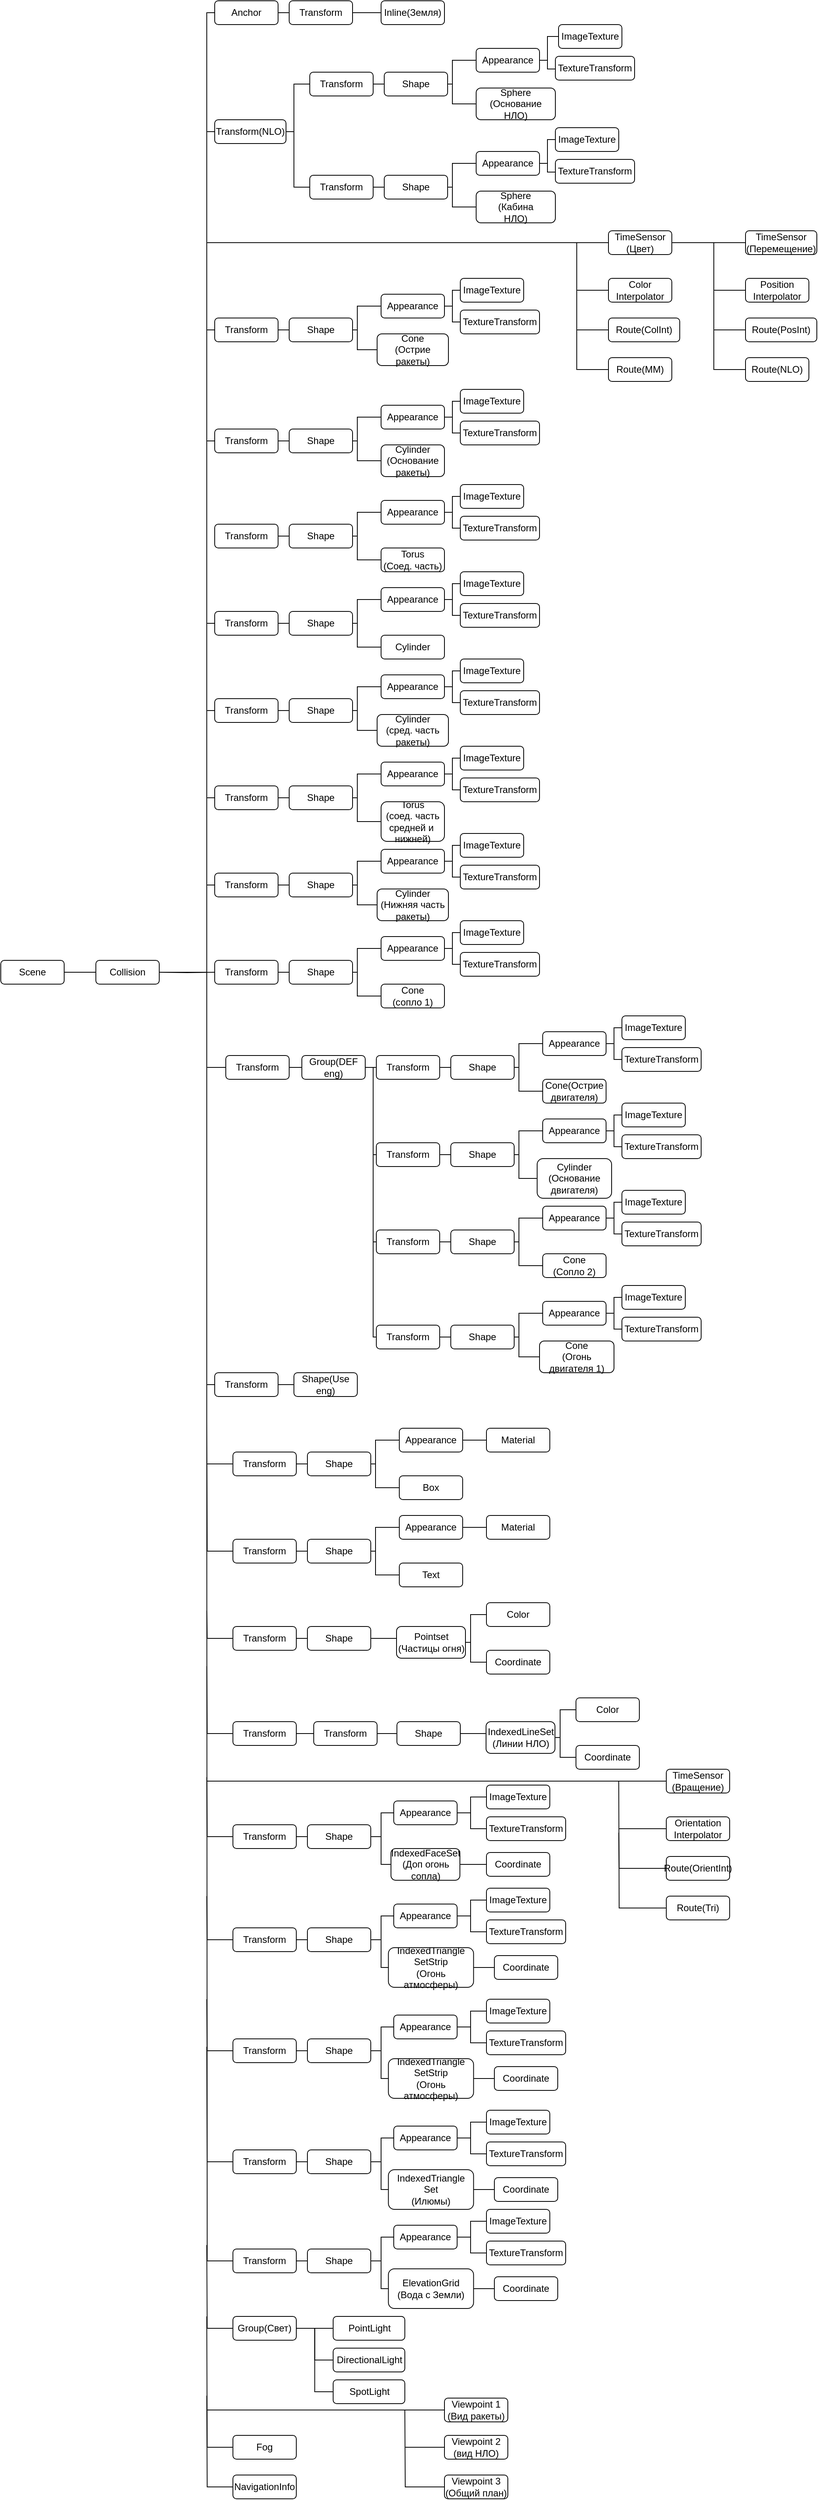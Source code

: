 <mxfile version="14.7.0" type="device"><diagram id="UtvkBC8guh-gYP6OzbVv" name="Page-1"><mxGraphModel dx="1396" dy="1487" grid="1" gridSize="10" guides="1" tooltips="1" connect="1" arrows="1" fold="1" page="1" pageScale="1" pageWidth="827" pageHeight="1169" math="0" shadow="0"><root><mxCell id="0"/><mxCell id="1" parent="0"/><mxCell id="LopsGSPSqJ2H9F0Yl11R-9" style="edgeStyle=orthogonalEdgeStyle;rounded=0;orthogonalLoop=1;jettySize=auto;html=1;entryX=0;entryY=0.5;entryDx=0;entryDy=0;endArrow=none;endFill=0;" parent="1" source="LopsGSPSqJ2H9F0Yl11R-1" target="LopsGSPSqJ2H9F0Yl11R-2" edge="1"><mxGeometry relative="1" as="geometry"><Array as="points"><mxPoint x="230" y="1095"/><mxPoint x="230" y="-115"/></Array></mxGeometry></mxCell><mxCell id="LopsGSPSqJ2H9F0Yl11R-17" style="edgeStyle=orthogonalEdgeStyle;rounded=0;orthogonalLoop=1;jettySize=auto;html=1;entryX=0;entryY=0.5;entryDx=0;entryDy=0;endArrow=none;endFill=0;" parent="1" source="LopsGSPSqJ2H9F0Yl11R-1" target="LopsGSPSqJ2H9F0Yl11R-11" edge="1"><mxGeometry relative="1" as="geometry"><Array as="points"><mxPoint x="230" y="1095"/><mxPoint x="230" y="285"/></Array></mxGeometry></mxCell><mxCell id="LopsGSPSqJ2H9F0Yl11R-31" style="edgeStyle=orthogonalEdgeStyle;rounded=0;orthogonalLoop=1;jettySize=auto;html=1;entryX=0;entryY=0.5;entryDx=0;entryDy=0;endArrow=none;endFill=0;" parent="1" source="LopsGSPSqJ2H9F0Yl11R-1" target="LopsGSPSqJ2H9F0Yl11R-23" edge="1"><mxGeometry relative="1" as="geometry"><Array as="points"><mxPoint x="230" y="1095"/><mxPoint x="230" y="425"/></Array></mxGeometry></mxCell><mxCell id="LopsGSPSqJ2H9F0Yl11R-1" value="Collision" style="rounded=1;whiteSpace=wrap;html=1;" parent="1" vertex="1"><mxGeometry x="90" y="1080" width="80" height="30" as="geometry"/></mxCell><mxCell id="LopsGSPSqJ2H9F0Yl11R-8" style="edgeStyle=orthogonalEdgeStyle;rounded=0;orthogonalLoop=1;jettySize=auto;html=1;entryX=0;entryY=0.5;entryDx=0;entryDy=0;endArrow=none;endFill=0;" parent="1" source="LopsGSPSqJ2H9F0Yl11R-2" target="LopsGSPSqJ2H9F0Yl11R-3" edge="1"><mxGeometry relative="1" as="geometry"/></mxCell><mxCell id="LopsGSPSqJ2H9F0Yl11R-2" value="Anchor" style="rounded=1;whiteSpace=wrap;html=1;" parent="1" vertex="1"><mxGeometry x="240" y="-130" width="80" height="30" as="geometry"/></mxCell><mxCell id="PPf8zi6dXV_G6m7XsiK7-134" style="edgeStyle=orthogonalEdgeStyle;rounded=0;orthogonalLoop=1;jettySize=auto;html=1;entryX=0;entryY=0.5;entryDx=0;entryDy=0;endArrow=none;endFill=0;" parent="1" source="LopsGSPSqJ2H9F0Yl11R-3" target="PPf8zi6dXV_G6m7XsiK7-133" edge="1"><mxGeometry relative="1" as="geometry"/></mxCell><mxCell id="LopsGSPSqJ2H9F0Yl11R-3" value="Transform" style="rounded=1;whiteSpace=wrap;html=1;" parent="1" vertex="1"><mxGeometry x="334" y="-130" width="80" height="30" as="geometry"/></mxCell><mxCell id="LopsGSPSqJ2H9F0Yl11R-10" style="edgeStyle=orthogonalEdgeStyle;rounded=0;orthogonalLoop=1;jettySize=auto;html=1;entryX=0;entryY=0.5;entryDx=0;entryDy=0;endArrow=none;endFill=0;" parent="1" source="LopsGSPSqJ2H9F0Yl11R-11" target="LopsGSPSqJ2H9F0Yl11R-14" edge="1"><mxGeometry relative="1" as="geometry"/></mxCell><mxCell id="LopsGSPSqJ2H9F0Yl11R-11" value="Transform" style="rounded=1;whiteSpace=wrap;html=1;" parent="1" vertex="1"><mxGeometry x="240" y="270" width="80" height="30" as="geometry"/></mxCell><mxCell id="LopsGSPSqJ2H9F0Yl11R-12" style="edgeStyle=orthogonalEdgeStyle;rounded=0;orthogonalLoop=1;jettySize=auto;html=1;entryX=0;entryY=0.5;entryDx=0;entryDy=0;endArrow=none;endFill=0;" parent="1" source="LopsGSPSqJ2H9F0Yl11R-14" target="LopsGSPSqJ2H9F0Yl11R-16" edge="1"><mxGeometry relative="1" as="geometry"><Array as="points"><mxPoint x="420" y="285"/><mxPoint x="420" y="310"/></Array></mxGeometry></mxCell><mxCell id="LopsGSPSqJ2H9F0Yl11R-13" style="edgeStyle=orthogonalEdgeStyle;rounded=0;orthogonalLoop=1;jettySize=auto;html=1;entryX=0;entryY=0.5;entryDx=0;entryDy=0;endArrow=none;endFill=0;" parent="1" source="LopsGSPSqJ2H9F0Yl11R-14" target="LopsGSPSqJ2H9F0Yl11R-15" edge="1"><mxGeometry relative="1" as="geometry"><Array as="points"><mxPoint x="420" y="285"/><mxPoint x="420" y="255"/></Array></mxGeometry></mxCell><mxCell id="LopsGSPSqJ2H9F0Yl11R-14" value="Shape" style="rounded=1;whiteSpace=wrap;html=1;" parent="1" vertex="1"><mxGeometry x="334" y="270" width="80" height="30" as="geometry"/></mxCell><mxCell id="LopsGSPSqJ2H9F0Yl11R-15" value="Appearance" style="rounded=1;whiteSpace=wrap;html=1;" parent="1" vertex="1"><mxGeometry x="450" y="240" width="80" height="30" as="geometry"/></mxCell><mxCell id="LopsGSPSqJ2H9F0Yl11R-16" value="Cone&lt;br&gt;(Острие ракеты)" style="rounded=1;whiteSpace=wrap;html=1;" parent="1" vertex="1"><mxGeometry x="445" y="290" width="90" height="40" as="geometry"/></mxCell><mxCell id="LopsGSPSqJ2H9F0Yl11R-22" style="edgeStyle=orthogonalEdgeStyle;rounded=0;orthogonalLoop=1;jettySize=auto;html=1;entryX=0;entryY=0.5;entryDx=0;entryDy=0;endArrow=none;endFill=0;" parent="1" source="LopsGSPSqJ2H9F0Yl11R-23" target="LopsGSPSqJ2H9F0Yl11R-26" edge="1"><mxGeometry relative="1" as="geometry"/></mxCell><mxCell id="LopsGSPSqJ2H9F0Yl11R-23" value="Transform" style="rounded=1;whiteSpace=wrap;html=1;" parent="1" vertex="1"><mxGeometry x="240" y="410" width="80" height="30" as="geometry"/></mxCell><mxCell id="LopsGSPSqJ2H9F0Yl11R-24" style="edgeStyle=orthogonalEdgeStyle;rounded=0;orthogonalLoop=1;jettySize=auto;html=1;entryX=0;entryY=0.5;entryDx=0;entryDy=0;endArrow=none;endFill=0;" parent="1" source="LopsGSPSqJ2H9F0Yl11R-26" target="LopsGSPSqJ2H9F0Yl11R-29" edge="1"><mxGeometry relative="1" as="geometry"><Array as="points"><mxPoint x="420" y="425"/><mxPoint x="420" y="450"/></Array></mxGeometry></mxCell><mxCell id="LopsGSPSqJ2H9F0Yl11R-25" style="edgeStyle=orthogonalEdgeStyle;rounded=0;orthogonalLoop=1;jettySize=auto;html=1;entryX=0;entryY=0.5;entryDx=0;entryDy=0;endArrow=none;endFill=0;" parent="1" source="LopsGSPSqJ2H9F0Yl11R-26" target="LopsGSPSqJ2H9F0Yl11R-28" edge="1"><mxGeometry relative="1" as="geometry"><Array as="points"><mxPoint x="420" y="425"/><mxPoint x="420" y="395"/></Array></mxGeometry></mxCell><mxCell id="LopsGSPSqJ2H9F0Yl11R-26" value="Shape" style="rounded=1;whiteSpace=wrap;html=1;" parent="1" vertex="1"><mxGeometry x="334" y="410" width="80" height="30" as="geometry"/></mxCell><mxCell id="LopsGSPSqJ2H9F0Yl11R-27" style="edgeStyle=orthogonalEdgeStyle;rounded=0;orthogonalLoop=1;jettySize=auto;html=1;entryX=0;entryY=0.5;entryDx=0;entryDy=0;endArrow=none;endFill=0;" parent="1" source="LopsGSPSqJ2H9F0Yl11R-28" edge="1"><mxGeometry relative="1" as="geometry"><Array as="points"><mxPoint x="540" y="395"/><mxPoint x="540" y="375"/></Array><mxPoint x="550" y="375" as="targetPoint"/></mxGeometry></mxCell><mxCell id="LopsGSPSqJ2H9F0Yl11R-33" style="edgeStyle=orthogonalEdgeStyle;rounded=0;orthogonalLoop=1;jettySize=auto;html=1;entryX=0;entryY=0.5;entryDx=0;entryDy=0;endArrow=none;endFill=0;" parent="1" source="LopsGSPSqJ2H9F0Yl11R-28" edge="1"><mxGeometry relative="1" as="geometry"><Array as="points"><mxPoint x="540" y="395"/><mxPoint x="540" y="415"/></Array><mxPoint x="550" y="415" as="targetPoint"/></mxGeometry></mxCell><mxCell id="LopsGSPSqJ2H9F0Yl11R-28" value="Appearance" style="rounded=1;whiteSpace=wrap;html=1;" parent="1" vertex="1"><mxGeometry x="450" y="380" width="80" height="30" as="geometry"/></mxCell><mxCell id="LopsGSPSqJ2H9F0Yl11R-29" value="Cylinder&lt;br&gt;(Основание ракеты)" style="rounded=1;whiteSpace=wrap;html=1;" parent="1" vertex="1"><mxGeometry x="450" y="430" width="80" height="40" as="geometry"/></mxCell><mxCell id="LopsGSPSqJ2H9F0Yl11R-34" style="edgeStyle=orthogonalEdgeStyle;rounded=0;orthogonalLoop=1;jettySize=auto;html=1;entryX=0;entryY=0.5;entryDx=0;entryDy=0;endArrow=none;endFill=0;" parent="1" source="LopsGSPSqJ2H9F0Yl11R-35" target="LopsGSPSqJ2H9F0Yl11R-38" edge="1"><mxGeometry relative="1" as="geometry"/></mxCell><mxCell id="LopsGSPSqJ2H9F0Yl11R-35" value="Transform" style="rounded=1;whiteSpace=wrap;html=1;" parent="1" vertex="1"><mxGeometry x="240" y="530" width="80" height="30" as="geometry"/></mxCell><mxCell id="LopsGSPSqJ2H9F0Yl11R-36" style="edgeStyle=orthogonalEdgeStyle;rounded=0;orthogonalLoop=1;jettySize=auto;html=1;entryX=0;entryY=0.5;entryDx=0;entryDy=0;endArrow=none;endFill=0;" parent="1" source="LopsGSPSqJ2H9F0Yl11R-38" target="LopsGSPSqJ2H9F0Yl11R-42" edge="1"><mxGeometry relative="1" as="geometry"><Array as="points"><mxPoint x="420" y="545"/><mxPoint x="420" y="575"/></Array></mxGeometry></mxCell><mxCell id="LopsGSPSqJ2H9F0Yl11R-37" style="edgeStyle=orthogonalEdgeStyle;rounded=0;orthogonalLoop=1;jettySize=auto;html=1;entryX=0;entryY=0.5;entryDx=0;entryDy=0;endArrow=none;endFill=0;" parent="1" source="LopsGSPSqJ2H9F0Yl11R-38" target="LopsGSPSqJ2H9F0Yl11R-41" edge="1"><mxGeometry relative="1" as="geometry"><Array as="points"><mxPoint x="420" y="545"/><mxPoint x="420" y="515"/></Array></mxGeometry></mxCell><mxCell id="LopsGSPSqJ2H9F0Yl11R-38" value="Shape" style="rounded=1;whiteSpace=wrap;html=1;" parent="1" vertex="1"><mxGeometry x="334" y="530" width="80" height="30" as="geometry"/></mxCell><mxCell id="3xEvTqlO8h_3tcFU33eO-11" style="edgeStyle=orthogonalEdgeStyle;rounded=0;orthogonalLoop=1;jettySize=auto;html=1;entryX=0;entryY=0.5;entryDx=0;entryDy=0;endArrow=none;endFill=0;" parent="1" source="LopsGSPSqJ2H9F0Yl11R-41" target="3xEvTqlO8h_3tcFU33eO-9" edge="1"><mxGeometry relative="1" as="geometry"><Array as="points"><mxPoint x="540" y="515"/><mxPoint x="540" y="495"/></Array></mxGeometry></mxCell><mxCell id="3xEvTqlO8h_3tcFU33eO-12" style="edgeStyle=orthogonalEdgeStyle;rounded=0;orthogonalLoop=1;jettySize=auto;html=1;entryX=0;entryY=0.5;entryDx=0;entryDy=0;endArrow=none;endFill=0;" parent="1" source="LopsGSPSqJ2H9F0Yl11R-41" target="3xEvTqlO8h_3tcFU33eO-10" edge="1"><mxGeometry relative="1" as="geometry"><Array as="points"><mxPoint x="540" y="515"/><mxPoint x="540" y="535"/></Array></mxGeometry></mxCell><mxCell id="LopsGSPSqJ2H9F0Yl11R-41" value="Appearance" style="rounded=1;whiteSpace=wrap;html=1;" parent="1" vertex="1"><mxGeometry x="450" y="500" width="80" height="30" as="geometry"/></mxCell><mxCell id="LopsGSPSqJ2H9F0Yl11R-42" value="Torus&lt;br&gt;(Соед. часть)" style="rounded=1;whiteSpace=wrap;html=1;" parent="1" vertex="1"><mxGeometry x="450" y="560" width="80" height="30" as="geometry"/></mxCell><mxCell id="LopsGSPSqJ2H9F0Yl11R-45" style="edgeStyle=orthogonalEdgeStyle;rounded=0;orthogonalLoop=1;jettySize=auto;html=1;entryX=0;entryY=0.5;entryDx=0;entryDy=0;endArrow=none;endFill=0;" parent="1" source="LopsGSPSqJ2H9F0Yl11R-46" target="LopsGSPSqJ2H9F0Yl11R-49" edge="1"><mxGeometry relative="1" as="geometry"/></mxCell><mxCell id="LopsGSPSqJ2H9F0Yl11R-146" style="edgeStyle=orthogonalEdgeStyle;rounded=0;orthogonalLoop=1;jettySize=auto;html=1;entryX=1;entryY=0.5;entryDx=0;entryDy=0;endArrow=none;endFill=0;" parent="1" source="LopsGSPSqJ2H9F0Yl11R-46" target="LopsGSPSqJ2H9F0Yl11R-1" edge="1"><mxGeometry relative="1" as="geometry"><Array as="points"><mxPoint x="230" y="655"/><mxPoint x="230" y="1095"/></Array></mxGeometry></mxCell><mxCell id="LopsGSPSqJ2H9F0Yl11R-46" value="Transform" style="rounded=1;whiteSpace=wrap;html=1;" parent="1" vertex="1"><mxGeometry x="240" y="640" width="80" height="30" as="geometry"/></mxCell><mxCell id="LopsGSPSqJ2H9F0Yl11R-47" style="edgeStyle=orthogonalEdgeStyle;rounded=0;orthogonalLoop=1;jettySize=auto;html=1;entryX=0;entryY=0.5;entryDx=0;entryDy=0;endArrow=none;endFill=0;" parent="1" source="LopsGSPSqJ2H9F0Yl11R-49" target="LopsGSPSqJ2H9F0Yl11R-52" edge="1"><mxGeometry relative="1" as="geometry"><Array as="points"><mxPoint x="420" y="655"/><mxPoint x="420" y="685"/></Array></mxGeometry></mxCell><mxCell id="LopsGSPSqJ2H9F0Yl11R-48" style="edgeStyle=orthogonalEdgeStyle;rounded=0;orthogonalLoop=1;jettySize=auto;html=1;entryX=0;entryY=0.5;entryDx=0;entryDy=0;endArrow=none;endFill=0;" parent="1" source="LopsGSPSqJ2H9F0Yl11R-49" target="LopsGSPSqJ2H9F0Yl11R-51" edge="1"><mxGeometry relative="1" as="geometry"><Array as="points"><mxPoint x="420" y="655"/><mxPoint x="420" y="625"/></Array></mxGeometry></mxCell><mxCell id="LopsGSPSqJ2H9F0Yl11R-49" value="Shape" style="rounded=1;whiteSpace=wrap;html=1;" parent="1" vertex="1"><mxGeometry x="334" y="640" width="80" height="30" as="geometry"/></mxCell><mxCell id="3xEvTqlO8h_3tcFU33eO-15" style="edgeStyle=orthogonalEdgeStyle;rounded=0;orthogonalLoop=1;jettySize=auto;html=1;entryX=0;entryY=0.5;entryDx=0;entryDy=0;endArrow=none;endFill=0;" parent="1" source="LopsGSPSqJ2H9F0Yl11R-51" target="3xEvTqlO8h_3tcFU33eO-13" edge="1"><mxGeometry relative="1" as="geometry"><Array as="points"><mxPoint x="540" y="625"/><mxPoint x="540" y="605"/></Array></mxGeometry></mxCell><mxCell id="3xEvTqlO8h_3tcFU33eO-16" style="edgeStyle=orthogonalEdgeStyle;rounded=0;orthogonalLoop=1;jettySize=auto;html=1;entryX=0;entryY=0.5;entryDx=0;entryDy=0;endArrow=none;endFill=0;" parent="1" source="LopsGSPSqJ2H9F0Yl11R-51" target="3xEvTqlO8h_3tcFU33eO-14" edge="1"><mxGeometry relative="1" as="geometry"><Array as="points"><mxPoint x="540" y="625"/><mxPoint x="540" y="645"/></Array></mxGeometry></mxCell><mxCell id="LopsGSPSqJ2H9F0Yl11R-51" value="Appearance" style="rounded=1;whiteSpace=wrap;html=1;" parent="1" vertex="1"><mxGeometry x="450" y="610" width="80" height="30" as="geometry"/></mxCell><mxCell id="LopsGSPSqJ2H9F0Yl11R-52" value="Cylinder" style="rounded=1;whiteSpace=wrap;html=1;" parent="1" vertex="1"><mxGeometry x="450" y="670" width="80" height="30" as="geometry"/></mxCell><mxCell id="LopsGSPSqJ2H9F0Yl11R-54" style="edgeStyle=orthogonalEdgeStyle;rounded=0;orthogonalLoop=1;jettySize=auto;html=1;entryX=0;entryY=0.5;entryDx=0;entryDy=0;endArrow=none;endFill=0;" parent="1" source="LopsGSPSqJ2H9F0Yl11R-55" target="LopsGSPSqJ2H9F0Yl11R-58" edge="1"><mxGeometry relative="1" as="geometry"/></mxCell><mxCell id="LopsGSPSqJ2H9F0Yl11R-147" style="edgeStyle=orthogonalEdgeStyle;rounded=0;orthogonalLoop=1;jettySize=auto;html=1;entryX=1;entryY=0.5;entryDx=0;entryDy=0;endArrow=none;endFill=0;" parent="1" source="LopsGSPSqJ2H9F0Yl11R-55" target="LopsGSPSqJ2H9F0Yl11R-1" edge="1"><mxGeometry relative="1" as="geometry"><Array as="points"><mxPoint x="230" y="765"/><mxPoint x="230" y="1095"/></Array></mxGeometry></mxCell><mxCell id="LopsGSPSqJ2H9F0Yl11R-55" value="Transform" style="rounded=1;whiteSpace=wrap;html=1;" parent="1" vertex="1"><mxGeometry x="240" y="750" width="80" height="30" as="geometry"/></mxCell><mxCell id="LopsGSPSqJ2H9F0Yl11R-56" style="edgeStyle=orthogonalEdgeStyle;rounded=0;orthogonalLoop=1;jettySize=auto;html=1;entryX=0;entryY=0.5;entryDx=0;entryDy=0;endArrow=none;endFill=0;" parent="1" source="LopsGSPSqJ2H9F0Yl11R-58" target="LopsGSPSqJ2H9F0Yl11R-61" edge="1"><mxGeometry relative="1" as="geometry"><Array as="points"><mxPoint x="420" y="765"/><mxPoint x="420" y="790"/></Array></mxGeometry></mxCell><mxCell id="LopsGSPSqJ2H9F0Yl11R-57" style="edgeStyle=orthogonalEdgeStyle;rounded=0;orthogonalLoop=1;jettySize=auto;html=1;entryX=0;entryY=0.5;entryDx=0;entryDy=0;endArrow=none;endFill=0;" parent="1" source="LopsGSPSqJ2H9F0Yl11R-58" target="LopsGSPSqJ2H9F0Yl11R-60" edge="1"><mxGeometry relative="1" as="geometry"><Array as="points"><mxPoint x="420" y="765"/><mxPoint x="420" y="735"/></Array></mxGeometry></mxCell><mxCell id="LopsGSPSqJ2H9F0Yl11R-58" value="Shape" style="rounded=1;whiteSpace=wrap;html=1;" parent="1" vertex="1"><mxGeometry x="334" y="750" width="80" height="30" as="geometry"/></mxCell><mxCell id="3xEvTqlO8h_3tcFU33eO-19" style="edgeStyle=orthogonalEdgeStyle;rounded=0;orthogonalLoop=1;jettySize=auto;html=1;entryX=0;entryY=0.5;entryDx=0;entryDy=0;endArrow=none;endFill=0;" parent="1" source="LopsGSPSqJ2H9F0Yl11R-60" target="3xEvTqlO8h_3tcFU33eO-17" edge="1"><mxGeometry relative="1" as="geometry"><Array as="points"><mxPoint x="540" y="735"/><mxPoint x="540" y="715"/></Array></mxGeometry></mxCell><mxCell id="3xEvTqlO8h_3tcFU33eO-20" style="edgeStyle=orthogonalEdgeStyle;rounded=0;orthogonalLoop=1;jettySize=auto;html=1;entryX=0;entryY=0.5;entryDx=0;entryDy=0;endArrow=none;endFill=0;" parent="1" source="LopsGSPSqJ2H9F0Yl11R-60" target="3xEvTqlO8h_3tcFU33eO-18" edge="1"><mxGeometry relative="1" as="geometry"><Array as="points"><mxPoint x="540" y="735"/><mxPoint x="540" y="755"/></Array></mxGeometry></mxCell><mxCell id="LopsGSPSqJ2H9F0Yl11R-60" value="Appearance" style="rounded=1;whiteSpace=wrap;html=1;" parent="1" vertex="1"><mxGeometry x="450" y="720" width="80" height="30" as="geometry"/></mxCell><mxCell id="LopsGSPSqJ2H9F0Yl11R-61" value="Cylinder&lt;br&gt;(сред. часть ракеты)" style="rounded=1;whiteSpace=wrap;html=1;" parent="1" vertex="1"><mxGeometry x="445" y="770" width="90" height="40" as="geometry"/></mxCell><mxCell id="LopsGSPSqJ2H9F0Yl11R-63" style="edgeStyle=orthogonalEdgeStyle;rounded=0;orthogonalLoop=1;jettySize=auto;html=1;entryX=0;entryY=0.5;entryDx=0;entryDy=0;endArrow=none;endFill=0;" parent="1" source="LopsGSPSqJ2H9F0Yl11R-64" target="LopsGSPSqJ2H9F0Yl11R-67" edge="1"><mxGeometry relative="1" as="geometry"/></mxCell><mxCell id="LopsGSPSqJ2H9F0Yl11R-148" style="edgeStyle=orthogonalEdgeStyle;rounded=0;orthogonalLoop=1;jettySize=auto;html=1;entryX=1;entryY=0.5;entryDx=0;entryDy=0;endArrow=none;endFill=0;" parent="1" source="LopsGSPSqJ2H9F0Yl11R-64" target="LopsGSPSqJ2H9F0Yl11R-1" edge="1"><mxGeometry relative="1" as="geometry"><Array as="points"><mxPoint x="230" y="875"/><mxPoint x="230" y="1095"/></Array></mxGeometry></mxCell><mxCell id="LopsGSPSqJ2H9F0Yl11R-64" value="Transform" style="rounded=1;whiteSpace=wrap;html=1;" parent="1" vertex="1"><mxGeometry x="240" y="860" width="80" height="30" as="geometry"/></mxCell><mxCell id="LopsGSPSqJ2H9F0Yl11R-65" style="edgeStyle=orthogonalEdgeStyle;rounded=0;orthogonalLoop=1;jettySize=auto;html=1;entryX=0;entryY=0.5;entryDx=0;entryDy=0;endArrow=none;endFill=0;" parent="1" source="LopsGSPSqJ2H9F0Yl11R-67" target="LopsGSPSqJ2H9F0Yl11R-70" edge="1"><mxGeometry relative="1" as="geometry"><Array as="points"><mxPoint x="420" y="875"/><mxPoint x="420" y="905"/></Array></mxGeometry></mxCell><mxCell id="LopsGSPSqJ2H9F0Yl11R-66" style="edgeStyle=orthogonalEdgeStyle;rounded=0;orthogonalLoop=1;jettySize=auto;html=1;entryX=0;entryY=0.5;entryDx=0;entryDy=0;endArrow=none;endFill=0;" parent="1" source="LopsGSPSqJ2H9F0Yl11R-67" target="LopsGSPSqJ2H9F0Yl11R-69" edge="1"><mxGeometry relative="1" as="geometry"><Array as="points"><mxPoint x="420" y="875"/><mxPoint x="420" y="845"/></Array></mxGeometry></mxCell><mxCell id="LopsGSPSqJ2H9F0Yl11R-67" value="Shape" style="rounded=1;whiteSpace=wrap;html=1;" parent="1" vertex="1"><mxGeometry x="334" y="860" width="80" height="30" as="geometry"/></mxCell><mxCell id="3xEvTqlO8h_3tcFU33eO-23" style="edgeStyle=orthogonalEdgeStyle;rounded=0;orthogonalLoop=1;jettySize=auto;html=1;entryX=0;entryY=0.5;entryDx=0;entryDy=0;endArrow=none;endFill=0;" parent="1" source="LopsGSPSqJ2H9F0Yl11R-69" target="3xEvTqlO8h_3tcFU33eO-21" edge="1"><mxGeometry relative="1" as="geometry"><Array as="points"><mxPoint x="540" y="845"/><mxPoint x="540" y="825"/></Array></mxGeometry></mxCell><mxCell id="3xEvTqlO8h_3tcFU33eO-24" style="edgeStyle=orthogonalEdgeStyle;rounded=0;orthogonalLoop=1;jettySize=auto;html=1;entryX=0;entryY=0.5;entryDx=0;entryDy=0;endArrow=none;endFill=0;" parent="1" source="LopsGSPSqJ2H9F0Yl11R-69" target="3xEvTqlO8h_3tcFU33eO-22" edge="1"><mxGeometry relative="1" as="geometry"><Array as="points"><mxPoint x="540" y="845"/><mxPoint x="540" y="865"/></Array></mxGeometry></mxCell><mxCell id="LopsGSPSqJ2H9F0Yl11R-69" value="Appearance" style="rounded=1;whiteSpace=wrap;html=1;" parent="1" vertex="1"><mxGeometry x="450" y="830" width="80" height="30" as="geometry"/></mxCell><mxCell id="LopsGSPSqJ2H9F0Yl11R-70" value="Torus&lt;br&gt;(соед. часть средней и&amp;nbsp;&lt;br&gt;нижней)" style="rounded=1;whiteSpace=wrap;html=1;" parent="1" vertex="1"><mxGeometry x="450" y="880" width="80" height="50" as="geometry"/></mxCell><mxCell id="LopsGSPSqJ2H9F0Yl11R-149" style="edgeStyle=orthogonalEdgeStyle;rounded=0;orthogonalLoop=1;jettySize=auto;html=1;entryX=1;entryY=0.5;entryDx=0;entryDy=0;endArrow=none;endFill=0;" parent="1" target="LopsGSPSqJ2H9F0Yl11R-1" edge="1"><mxGeometry relative="1" as="geometry"><Array as="points"><mxPoint x="230" y="985"/><mxPoint x="230" y="1095"/></Array><mxPoint x="240.0" y="985.0" as="sourcePoint"/></mxGeometry></mxCell><mxCell id="LopsGSPSqJ2H9F0Yl11R-150" style="edgeStyle=orthogonalEdgeStyle;rounded=0;orthogonalLoop=1;jettySize=auto;html=1;entryX=1;entryY=0.5;entryDx=0;entryDy=0;endArrow=none;endFill=0;" parent="1" target="LopsGSPSqJ2H9F0Yl11R-1" edge="1"><mxGeometry relative="1" as="geometry"><mxPoint x="240.0" y="1095" as="sourcePoint"/></mxGeometry></mxCell><mxCell id="3xEvTqlO8h_3tcFU33eO-5" value="" style="edgeStyle=orthogonalEdgeStyle;rounded=0;orthogonalLoop=1;jettySize=auto;html=1;endArrow=none;endFill=0;" parent="1" source="3xEvTqlO8h_3tcFU33eO-3" target="LopsGSPSqJ2H9F0Yl11R-15" edge="1"><mxGeometry relative="1" as="geometry"><Array as="points"><mxPoint x="540" y="235"/><mxPoint x="540" y="255"/></Array></mxGeometry></mxCell><mxCell id="3xEvTqlO8h_3tcFU33eO-3" value="ImageTexture" style="rounded=1;whiteSpace=wrap;html=1;" parent="1" vertex="1"><mxGeometry x="550" y="220" width="80" height="30" as="geometry"/></mxCell><mxCell id="3xEvTqlO8h_3tcFU33eO-6" style="edgeStyle=orthogonalEdgeStyle;rounded=0;orthogonalLoop=1;jettySize=auto;html=1;entryX=1;entryY=0.5;entryDx=0;entryDy=0;endArrow=none;endFill=0;" parent="1" source="3xEvTqlO8h_3tcFU33eO-4" target="LopsGSPSqJ2H9F0Yl11R-15" edge="1"><mxGeometry relative="1" as="geometry"><Array as="points"><mxPoint x="540" y="275"/><mxPoint x="540" y="255"/></Array></mxGeometry></mxCell><mxCell id="3xEvTqlO8h_3tcFU33eO-4" value="TextureTransform" style="rounded=1;whiteSpace=wrap;html=1;" parent="1" vertex="1"><mxGeometry x="550" y="260" width="100" height="30" as="geometry"/></mxCell><mxCell id="3xEvTqlO8h_3tcFU33eO-7" value="ImageTexture" style="rounded=1;whiteSpace=wrap;html=1;" parent="1" vertex="1"><mxGeometry x="550" y="360" width="80" height="30" as="geometry"/></mxCell><mxCell id="3xEvTqlO8h_3tcFU33eO-8" value="TextureTransform" style="rounded=1;whiteSpace=wrap;html=1;" parent="1" vertex="1"><mxGeometry x="550" y="400" width="100" height="30" as="geometry"/></mxCell><mxCell id="3xEvTqlO8h_3tcFU33eO-9" value="ImageTexture" style="rounded=1;whiteSpace=wrap;html=1;" parent="1" vertex="1"><mxGeometry x="550" y="480" width="80" height="30" as="geometry"/></mxCell><mxCell id="3xEvTqlO8h_3tcFU33eO-10" value="TextureTransform" style="rounded=1;whiteSpace=wrap;html=1;" parent="1" vertex="1"><mxGeometry x="550" y="520" width="100" height="30" as="geometry"/></mxCell><mxCell id="3xEvTqlO8h_3tcFU33eO-13" value="ImageTexture" style="rounded=1;whiteSpace=wrap;html=1;" parent="1" vertex="1"><mxGeometry x="550" y="590" width="80" height="30" as="geometry"/></mxCell><mxCell id="3xEvTqlO8h_3tcFU33eO-14" value="TextureTransform" style="rounded=1;whiteSpace=wrap;html=1;" parent="1" vertex="1"><mxGeometry x="550" y="630" width="100" height="30" as="geometry"/></mxCell><mxCell id="3xEvTqlO8h_3tcFU33eO-17" value="ImageTexture" style="rounded=1;whiteSpace=wrap;html=1;" parent="1" vertex="1"><mxGeometry x="550" y="700" width="80" height="30" as="geometry"/></mxCell><mxCell id="3xEvTqlO8h_3tcFU33eO-18" value="TextureTransform" style="rounded=1;whiteSpace=wrap;html=1;" parent="1" vertex="1"><mxGeometry x="550" y="740" width="100" height="30" as="geometry"/></mxCell><mxCell id="3xEvTqlO8h_3tcFU33eO-21" value="ImageTexture" style="rounded=1;whiteSpace=wrap;html=1;" parent="1" vertex="1"><mxGeometry x="550" y="810" width="80" height="30" as="geometry"/></mxCell><mxCell id="3xEvTqlO8h_3tcFU33eO-22" value="TextureTransform" style="rounded=1;whiteSpace=wrap;html=1;" parent="1" vertex="1"><mxGeometry x="550" y="850" width="100" height="30" as="geometry"/></mxCell><mxCell id="3xEvTqlO8h_3tcFU33eO-26" style="edgeStyle=orthogonalEdgeStyle;rounded=0;orthogonalLoop=1;jettySize=auto;html=1;entryX=0;entryY=0.5;entryDx=0;entryDy=0;endArrow=none;endFill=0;" parent="1" source="3xEvTqlO8h_3tcFU33eO-27" target="3xEvTqlO8h_3tcFU33eO-30" edge="1"><mxGeometry relative="1" as="geometry"/></mxCell><mxCell id="3xEvTqlO8h_3tcFU33eO-27" value="Transform" style="rounded=1;whiteSpace=wrap;html=1;" parent="1" vertex="1"><mxGeometry x="240" y="970" width="80" height="30" as="geometry"/></mxCell><mxCell id="3xEvTqlO8h_3tcFU33eO-28" style="edgeStyle=orthogonalEdgeStyle;rounded=0;orthogonalLoop=1;jettySize=auto;html=1;entryX=0;entryY=0.5;entryDx=0;entryDy=0;endArrow=none;endFill=0;" parent="1" source="3xEvTqlO8h_3tcFU33eO-30" target="3xEvTqlO8h_3tcFU33eO-34" edge="1"><mxGeometry relative="1" as="geometry"><Array as="points"><mxPoint x="420" y="985"/><mxPoint x="420" y="1010"/></Array></mxGeometry></mxCell><mxCell id="3xEvTqlO8h_3tcFU33eO-29" style="edgeStyle=orthogonalEdgeStyle;rounded=0;orthogonalLoop=1;jettySize=auto;html=1;entryX=0;entryY=0.5;entryDx=0;entryDy=0;endArrow=none;endFill=0;" parent="1" source="3xEvTqlO8h_3tcFU33eO-30" target="3xEvTqlO8h_3tcFU33eO-33" edge="1"><mxGeometry relative="1" as="geometry"><Array as="points"><mxPoint x="420" y="985"/><mxPoint x="420" y="955"/></Array></mxGeometry></mxCell><mxCell id="3xEvTqlO8h_3tcFU33eO-30" value="Shape" style="rounded=1;whiteSpace=wrap;html=1;" parent="1" vertex="1"><mxGeometry x="334" y="970" width="80" height="30" as="geometry"/></mxCell><mxCell id="3xEvTqlO8h_3tcFU33eO-31" style="edgeStyle=orthogonalEdgeStyle;rounded=0;orthogonalLoop=1;jettySize=auto;html=1;entryX=0;entryY=0.5;entryDx=0;entryDy=0;endArrow=none;endFill=0;" parent="1" source="3xEvTqlO8h_3tcFU33eO-33" target="3xEvTqlO8h_3tcFU33eO-35" edge="1"><mxGeometry relative="1" as="geometry"><Array as="points"><mxPoint x="540" y="955"/><mxPoint x="540" y="935"/></Array></mxGeometry></mxCell><mxCell id="3xEvTqlO8h_3tcFU33eO-32" style="edgeStyle=orthogonalEdgeStyle;rounded=0;orthogonalLoop=1;jettySize=auto;html=1;entryX=0;entryY=0.5;entryDx=0;entryDy=0;endArrow=none;endFill=0;" parent="1" source="3xEvTqlO8h_3tcFU33eO-33" target="3xEvTqlO8h_3tcFU33eO-36" edge="1"><mxGeometry relative="1" as="geometry"><Array as="points"><mxPoint x="540" y="955"/><mxPoint x="540" y="975"/></Array></mxGeometry></mxCell><mxCell id="3xEvTqlO8h_3tcFU33eO-33" value="Appearance" style="rounded=1;whiteSpace=wrap;html=1;" parent="1" vertex="1"><mxGeometry x="450" y="940" width="80" height="30" as="geometry"/></mxCell><mxCell id="3xEvTqlO8h_3tcFU33eO-34" value="Cylinder&lt;br&gt;(Нижняя часть ракеты)" style="rounded=1;whiteSpace=wrap;html=1;" parent="1" vertex="1"><mxGeometry x="445" y="990" width="90" height="40" as="geometry"/></mxCell><mxCell id="3xEvTqlO8h_3tcFU33eO-35" value="ImageTexture" style="rounded=1;whiteSpace=wrap;html=1;" parent="1" vertex="1"><mxGeometry x="550" y="920" width="80" height="30" as="geometry"/></mxCell><mxCell id="3xEvTqlO8h_3tcFU33eO-36" value="TextureTransform" style="rounded=1;whiteSpace=wrap;html=1;" parent="1" vertex="1"><mxGeometry x="550" y="960" width="100" height="30" as="geometry"/></mxCell><mxCell id="3xEvTqlO8h_3tcFU33eO-37" style="edgeStyle=orthogonalEdgeStyle;rounded=0;orthogonalLoop=1;jettySize=auto;html=1;entryX=0;entryY=0.5;entryDx=0;entryDy=0;endArrow=none;endFill=0;" parent="1" source="3xEvTqlO8h_3tcFU33eO-38" target="3xEvTqlO8h_3tcFU33eO-41" edge="1"><mxGeometry relative="1" as="geometry"/></mxCell><mxCell id="3xEvTqlO8h_3tcFU33eO-38" value="Transform" style="rounded=1;whiteSpace=wrap;html=1;" parent="1" vertex="1"><mxGeometry x="240" y="1080" width="80" height="30" as="geometry"/></mxCell><mxCell id="3xEvTqlO8h_3tcFU33eO-39" style="edgeStyle=orthogonalEdgeStyle;rounded=0;orthogonalLoop=1;jettySize=auto;html=1;entryX=0;entryY=0.5;entryDx=0;entryDy=0;endArrow=none;endFill=0;" parent="1" source="3xEvTqlO8h_3tcFU33eO-41" target="3xEvTqlO8h_3tcFU33eO-45" edge="1"><mxGeometry relative="1" as="geometry"><Array as="points"><mxPoint x="420" y="1095"/><mxPoint x="420" y="1125"/></Array></mxGeometry></mxCell><mxCell id="3xEvTqlO8h_3tcFU33eO-40" style="edgeStyle=orthogonalEdgeStyle;rounded=0;orthogonalLoop=1;jettySize=auto;html=1;entryX=0;entryY=0.5;entryDx=0;entryDy=0;endArrow=none;endFill=0;" parent="1" source="3xEvTqlO8h_3tcFU33eO-41" target="3xEvTqlO8h_3tcFU33eO-44" edge="1"><mxGeometry relative="1" as="geometry"><Array as="points"><mxPoint x="420" y="1095"/><mxPoint x="420" y="1065"/></Array></mxGeometry></mxCell><mxCell id="3xEvTqlO8h_3tcFU33eO-41" value="Shape" style="rounded=1;whiteSpace=wrap;html=1;" parent="1" vertex="1"><mxGeometry x="334" y="1080" width="80" height="30" as="geometry"/></mxCell><mxCell id="3xEvTqlO8h_3tcFU33eO-42" style="edgeStyle=orthogonalEdgeStyle;rounded=0;orthogonalLoop=1;jettySize=auto;html=1;entryX=0;entryY=0.5;entryDx=0;entryDy=0;endArrow=none;endFill=0;" parent="1" source="3xEvTqlO8h_3tcFU33eO-44" target="3xEvTqlO8h_3tcFU33eO-46" edge="1"><mxGeometry relative="1" as="geometry"><Array as="points"><mxPoint x="540" y="1065"/><mxPoint x="540" y="1045"/></Array></mxGeometry></mxCell><mxCell id="3xEvTqlO8h_3tcFU33eO-43" style="edgeStyle=orthogonalEdgeStyle;rounded=0;orthogonalLoop=1;jettySize=auto;html=1;entryX=0;entryY=0.5;entryDx=0;entryDy=0;endArrow=none;endFill=0;" parent="1" source="3xEvTqlO8h_3tcFU33eO-44" target="3xEvTqlO8h_3tcFU33eO-47" edge="1"><mxGeometry relative="1" as="geometry"><Array as="points"><mxPoint x="540" y="1065"/><mxPoint x="540" y="1085"/></Array></mxGeometry></mxCell><mxCell id="3xEvTqlO8h_3tcFU33eO-44" value="Appearance" style="rounded=1;whiteSpace=wrap;html=1;" parent="1" vertex="1"><mxGeometry x="450" y="1050" width="80" height="30" as="geometry"/></mxCell><mxCell id="3xEvTqlO8h_3tcFU33eO-45" value="Cone&lt;br&gt;(сопло 1)" style="rounded=1;whiteSpace=wrap;html=1;" parent="1" vertex="1"><mxGeometry x="450" y="1110" width="80" height="30" as="geometry"/></mxCell><mxCell id="3xEvTqlO8h_3tcFU33eO-46" value="ImageTexture" style="rounded=1;whiteSpace=wrap;html=1;" parent="1" vertex="1"><mxGeometry x="550" y="1030" width="80" height="30" as="geometry"/></mxCell><mxCell id="3xEvTqlO8h_3tcFU33eO-47" value="TextureTransform" style="rounded=1;whiteSpace=wrap;html=1;" parent="1" vertex="1"><mxGeometry x="550" y="1070" width="100" height="30" as="geometry"/></mxCell><mxCell id="3xEvTqlO8h_3tcFU33eO-70" style="edgeStyle=orthogonalEdgeStyle;rounded=0;orthogonalLoop=1;jettySize=auto;html=1;entryX=0;entryY=0.5;entryDx=0;entryDy=0;endArrow=none;endFill=0;" parent="1" source="3xEvTqlO8h_3tcFU33eO-48" target="3xEvTqlO8h_3tcFU33eO-60" edge="1"><mxGeometry relative="1" as="geometry"/></mxCell><mxCell id="PPf8zi6dXV_G6m7XsiK7-10" style="edgeStyle=orthogonalEdgeStyle;rounded=0;orthogonalLoop=1;jettySize=auto;html=1;entryX=1;entryY=0.5;entryDx=0;entryDy=0;endArrow=none;endFill=0;" parent="1" source="3xEvTqlO8h_3tcFU33eO-48" target="PPf8zi6dXV_G6m7XsiK7-6" edge="1"><mxGeometry relative="1" as="geometry"/></mxCell><mxCell id="3xEvTqlO8h_3tcFU33eO-48" value="Group(DEF eng)" style="rounded=1;whiteSpace=wrap;html=1;" parent="1" vertex="1"><mxGeometry x="350" y="1200" width="80" height="30" as="geometry"/></mxCell><mxCell id="3xEvTqlO8h_3tcFU33eO-59" style="edgeStyle=orthogonalEdgeStyle;rounded=0;orthogonalLoop=1;jettySize=auto;html=1;entryX=0;entryY=0.5;entryDx=0;entryDy=0;endArrow=none;endFill=0;" parent="1" source="3xEvTqlO8h_3tcFU33eO-60" target="3xEvTqlO8h_3tcFU33eO-63" edge="1"><mxGeometry relative="1" as="geometry"/></mxCell><mxCell id="3xEvTqlO8h_3tcFU33eO-60" value="Transform" style="rounded=1;whiteSpace=wrap;html=1;" parent="1" vertex="1"><mxGeometry x="444" y="1200" width="80" height="30" as="geometry"/></mxCell><mxCell id="3xEvTqlO8h_3tcFU33eO-61" style="edgeStyle=orthogonalEdgeStyle;rounded=0;orthogonalLoop=1;jettySize=auto;html=1;entryX=0;entryY=0.5;entryDx=0;entryDy=0;endArrow=none;endFill=0;" parent="1" source="3xEvTqlO8h_3tcFU33eO-63" target="3xEvTqlO8h_3tcFU33eO-67" edge="1"><mxGeometry relative="1" as="geometry"><Array as="points"><mxPoint x="624" y="1215"/><mxPoint x="624" y="1245"/></Array></mxGeometry></mxCell><mxCell id="3xEvTqlO8h_3tcFU33eO-62" style="edgeStyle=orthogonalEdgeStyle;rounded=0;orthogonalLoop=1;jettySize=auto;html=1;entryX=0;entryY=0.5;entryDx=0;entryDy=0;endArrow=none;endFill=0;" parent="1" source="3xEvTqlO8h_3tcFU33eO-63" target="3xEvTqlO8h_3tcFU33eO-66" edge="1"><mxGeometry relative="1" as="geometry"><Array as="points"><mxPoint x="624" y="1215"/><mxPoint x="624" y="1185"/></Array></mxGeometry></mxCell><mxCell id="3xEvTqlO8h_3tcFU33eO-63" value="Shape" style="rounded=1;whiteSpace=wrap;html=1;" parent="1" vertex="1"><mxGeometry x="538" y="1200" width="80" height="30" as="geometry"/></mxCell><mxCell id="3xEvTqlO8h_3tcFU33eO-64" style="edgeStyle=orthogonalEdgeStyle;rounded=0;orthogonalLoop=1;jettySize=auto;html=1;entryX=0;entryY=0.5;entryDx=0;entryDy=0;endArrow=none;endFill=0;" parent="1" source="3xEvTqlO8h_3tcFU33eO-66" target="3xEvTqlO8h_3tcFU33eO-68" edge="1"><mxGeometry relative="1" as="geometry"><Array as="points"><mxPoint x="744" y="1185"/><mxPoint x="744" y="1165"/></Array></mxGeometry></mxCell><mxCell id="3xEvTqlO8h_3tcFU33eO-65" style="edgeStyle=orthogonalEdgeStyle;rounded=0;orthogonalLoop=1;jettySize=auto;html=1;entryX=0;entryY=0.5;entryDx=0;entryDy=0;endArrow=none;endFill=0;" parent="1" source="3xEvTqlO8h_3tcFU33eO-66" target="3xEvTqlO8h_3tcFU33eO-69" edge="1"><mxGeometry relative="1" as="geometry"><Array as="points"><mxPoint x="744" y="1185"/><mxPoint x="744" y="1205"/></Array></mxGeometry></mxCell><mxCell id="3xEvTqlO8h_3tcFU33eO-66" value="Appearance" style="rounded=1;whiteSpace=wrap;html=1;" parent="1" vertex="1"><mxGeometry x="654" y="1170" width="80" height="30" as="geometry"/></mxCell><mxCell id="3xEvTqlO8h_3tcFU33eO-67" value="Cone(Острие&lt;br&gt;двигателя)" style="rounded=1;whiteSpace=wrap;html=1;" parent="1" vertex="1"><mxGeometry x="654" y="1230" width="80" height="30" as="geometry"/></mxCell><mxCell id="3xEvTqlO8h_3tcFU33eO-68" value="ImageTexture" style="rounded=1;whiteSpace=wrap;html=1;" parent="1" vertex="1"><mxGeometry x="754" y="1150" width="80" height="30" as="geometry"/></mxCell><mxCell id="3xEvTqlO8h_3tcFU33eO-69" value="TextureTransform" style="rounded=1;whiteSpace=wrap;html=1;" parent="1" vertex="1"><mxGeometry x="754" y="1190" width="100" height="30" as="geometry"/></mxCell><mxCell id="3xEvTqlO8h_3tcFU33eO-85" style="edgeStyle=orthogonalEdgeStyle;rounded=0;orthogonalLoop=1;jettySize=auto;html=1;entryX=0;entryY=0.5;entryDx=0;entryDy=0;endArrow=none;endFill=0;" parent="1" source="3xEvTqlO8h_3tcFU33eO-86" target="3xEvTqlO8h_3tcFU33eO-89" edge="1"><mxGeometry relative="1" as="geometry"/></mxCell><mxCell id="3xEvTqlO8h_3tcFU33eO-192" style="edgeStyle=orthogonalEdgeStyle;rounded=0;orthogonalLoop=1;jettySize=auto;html=1;entryX=1;entryY=0.5;entryDx=0;entryDy=0;endArrow=none;endFill=0;" parent="1" source="3xEvTqlO8h_3tcFU33eO-86" target="3xEvTqlO8h_3tcFU33eO-48" edge="1"><mxGeometry relative="1" as="geometry"><Array as="points"><mxPoint x="440" y="1325"/><mxPoint x="440" y="1215"/></Array></mxGeometry></mxCell><mxCell id="3xEvTqlO8h_3tcFU33eO-86" value="Transform" style="rounded=1;whiteSpace=wrap;html=1;" parent="1" vertex="1"><mxGeometry x="444" y="1310" width="80" height="30" as="geometry"/></mxCell><mxCell id="3xEvTqlO8h_3tcFU33eO-87" style="edgeStyle=orthogonalEdgeStyle;rounded=0;orthogonalLoop=1;jettySize=auto;html=1;entryX=0;entryY=0.5;entryDx=0;entryDy=0;endArrow=none;endFill=0;" parent="1" source="3xEvTqlO8h_3tcFU33eO-89" target="3xEvTqlO8h_3tcFU33eO-93" edge="1"><mxGeometry relative="1" as="geometry"><Array as="points"><mxPoint x="624" y="1325"/><mxPoint x="624" y="1355"/></Array></mxGeometry></mxCell><mxCell id="3xEvTqlO8h_3tcFU33eO-88" style="edgeStyle=orthogonalEdgeStyle;rounded=0;orthogonalLoop=1;jettySize=auto;html=1;entryX=0;entryY=0.5;entryDx=0;entryDy=0;endArrow=none;endFill=0;" parent="1" source="3xEvTqlO8h_3tcFU33eO-89" target="3xEvTqlO8h_3tcFU33eO-92" edge="1"><mxGeometry relative="1" as="geometry"><Array as="points"><mxPoint x="624" y="1325"/><mxPoint x="624" y="1295"/></Array></mxGeometry></mxCell><mxCell id="3xEvTqlO8h_3tcFU33eO-89" value="Shape" style="rounded=1;whiteSpace=wrap;html=1;" parent="1" vertex="1"><mxGeometry x="538" y="1310" width="80" height="30" as="geometry"/></mxCell><mxCell id="3xEvTqlO8h_3tcFU33eO-90" style="edgeStyle=orthogonalEdgeStyle;rounded=0;orthogonalLoop=1;jettySize=auto;html=1;entryX=0;entryY=0.5;entryDx=0;entryDy=0;endArrow=none;endFill=0;" parent="1" source="3xEvTqlO8h_3tcFU33eO-92" target="3xEvTqlO8h_3tcFU33eO-94" edge="1"><mxGeometry relative="1" as="geometry"><Array as="points"><mxPoint x="744" y="1295"/><mxPoint x="744" y="1275"/></Array></mxGeometry></mxCell><mxCell id="3xEvTqlO8h_3tcFU33eO-91" style="edgeStyle=orthogonalEdgeStyle;rounded=0;orthogonalLoop=1;jettySize=auto;html=1;entryX=0;entryY=0.5;entryDx=0;entryDy=0;endArrow=none;endFill=0;" parent="1" source="3xEvTqlO8h_3tcFU33eO-92" target="3xEvTqlO8h_3tcFU33eO-95" edge="1"><mxGeometry relative="1" as="geometry"><Array as="points"><mxPoint x="744" y="1295"/><mxPoint x="744" y="1315"/></Array></mxGeometry></mxCell><mxCell id="3xEvTqlO8h_3tcFU33eO-92" value="Appearance" style="rounded=1;whiteSpace=wrap;html=1;" parent="1" vertex="1"><mxGeometry x="654" y="1280" width="80" height="30" as="geometry"/></mxCell><mxCell id="3xEvTqlO8h_3tcFU33eO-93" value="Cylinder&lt;br&gt;(Основание двигателя)" style="rounded=1;whiteSpace=wrap;html=1;" parent="1" vertex="1"><mxGeometry x="647" y="1330" width="94" height="50" as="geometry"/></mxCell><mxCell id="3xEvTqlO8h_3tcFU33eO-94" value="ImageTexture" style="rounded=1;whiteSpace=wrap;html=1;" parent="1" vertex="1"><mxGeometry x="754" y="1260" width="80" height="30" as="geometry"/></mxCell><mxCell id="3xEvTqlO8h_3tcFU33eO-95" value="TextureTransform" style="rounded=1;whiteSpace=wrap;html=1;" parent="1" vertex="1"><mxGeometry x="754" y="1300" width="100" height="30" as="geometry"/></mxCell><mxCell id="3xEvTqlO8h_3tcFU33eO-96" style="edgeStyle=orthogonalEdgeStyle;rounded=0;orthogonalLoop=1;jettySize=auto;html=1;entryX=0;entryY=0.5;entryDx=0;entryDy=0;endArrow=none;endFill=0;" parent="1" source="3xEvTqlO8h_3tcFU33eO-97" target="3xEvTqlO8h_3tcFU33eO-100" edge="1"><mxGeometry relative="1" as="geometry"/></mxCell><mxCell id="3xEvTqlO8h_3tcFU33eO-193" style="edgeStyle=orthogonalEdgeStyle;rounded=0;orthogonalLoop=1;jettySize=auto;html=1;endArrow=none;endFill=0;" parent="1" source="3xEvTqlO8h_3tcFU33eO-97" edge="1"><mxGeometry relative="1" as="geometry"><mxPoint x="440" y="1280" as="targetPoint"/><Array as="points"><mxPoint x="440" y="1435"/></Array></mxGeometry></mxCell><mxCell id="3xEvTqlO8h_3tcFU33eO-97" value="Transform" style="rounded=1;whiteSpace=wrap;html=1;" parent="1" vertex="1"><mxGeometry x="444" y="1420" width="80" height="30" as="geometry"/></mxCell><mxCell id="3xEvTqlO8h_3tcFU33eO-98" style="edgeStyle=orthogonalEdgeStyle;rounded=0;orthogonalLoop=1;jettySize=auto;html=1;entryX=0;entryY=0.5;entryDx=0;entryDy=0;endArrow=none;endFill=0;" parent="1" source="3xEvTqlO8h_3tcFU33eO-100" target="3xEvTqlO8h_3tcFU33eO-104" edge="1"><mxGeometry relative="1" as="geometry"><Array as="points"><mxPoint x="624" y="1435"/><mxPoint x="624" y="1465"/></Array></mxGeometry></mxCell><mxCell id="3xEvTqlO8h_3tcFU33eO-99" style="edgeStyle=orthogonalEdgeStyle;rounded=0;orthogonalLoop=1;jettySize=auto;html=1;entryX=0;entryY=0.5;entryDx=0;entryDy=0;endArrow=none;endFill=0;" parent="1" source="3xEvTqlO8h_3tcFU33eO-100" target="3xEvTqlO8h_3tcFU33eO-103" edge="1"><mxGeometry relative="1" as="geometry"><Array as="points"><mxPoint x="624" y="1435"/><mxPoint x="624" y="1405"/></Array></mxGeometry></mxCell><mxCell id="3xEvTqlO8h_3tcFU33eO-100" value="Shape" style="rounded=1;whiteSpace=wrap;html=1;" parent="1" vertex="1"><mxGeometry x="538" y="1420" width="80" height="30" as="geometry"/></mxCell><mxCell id="3xEvTqlO8h_3tcFU33eO-101" style="edgeStyle=orthogonalEdgeStyle;rounded=0;orthogonalLoop=1;jettySize=auto;html=1;entryX=0;entryY=0.5;entryDx=0;entryDy=0;endArrow=none;endFill=0;" parent="1" source="3xEvTqlO8h_3tcFU33eO-103" target="3xEvTqlO8h_3tcFU33eO-105" edge="1"><mxGeometry relative="1" as="geometry"><Array as="points"><mxPoint x="744" y="1405"/><mxPoint x="744" y="1385"/></Array></mxGeometry></mxCell><mxCell id="3xEvTqlO8h_3tcFU33eO-102" style="edgeStyle=orthogonalEdgeStyle;rounded=0;orthogonalLoop=1;jettySize=auto;html=1;entryX=0;entryY=0.5;entryDx=0;entryDy=0;endArrow=none;endFill=0;" parent="1" source="3xEvTqlO8h_3tcFU33eO-103" target="3xEvTqlO8h_3tcFU33eO-106" edge="1"><mxGeometry relative="1" as="geometry"><Array as="points"><mxPoint x="744" y="1405"/><mxPoint x="744" y="1425"/></Array></mxGeometry></mxCell><mxCell id="3xEvTqlO8h_3tcFU33eO-103" value="Appearance" style="rounded=1;whiteSpace=wrap;html=1;" parent="1" vertex="1"><mxGeometry x="654" y="1390" width="80" height="30" as="geometry"/></mxCell><mxCell id="3xEvTqlO8h_3tcFU33eO-104" value="Cone&lt;br&gt;(Сопло 2)" style="rounded=1;whiteSpace=wrap;html=1;" parent="1" vertex="1"><mxGeometry x="654" y="1450" width="80" height="30" as="geometry"/></mxCell><mxCell id="3xEvTqlO8h_3tcFU33eO-105" value="ImageTexture" style="rounded=1;whiteSpace=wrap;html=1;" parent="1" vertex="1"><mxGeometry x="754" y="1370" width="80" height="30" as="geometry"/></mxCell><mxCell id="3xEvTqlO8h_3tcFU33eO-106" value="TextureTransform" style="rounded=1;whiteSpace=wrap;html=1;" parent="1" vertex="1"><mxGeometry x="754" y="1410" width="100" height="30" as="geometry"/></mxCell><mxCell id="3xEvTqlO8h_3tcFU33eO-107" style="edgeStyle=orthogonalEdgeStyle;rounded=0;orthogonalLoop=1;jettySize=auto;html=1;entryX=0;entryY=0.5;entryDx=0;entryDy=0;endArrow=none;endFill=0;" parent="1" source="3xEvTqlO8h_3tcFU33eO-108" target="3xEvTqlO8h_3tcFU33eO-111" edge="1"><mxGeometry relative="1" as="geometry"/></mxCell><mxCell id="3xEvTqlO8h_3tcFU33eO-194" style="edgeStyle=orthogonalEdgeStyle;rounded=0;orthogonalLoop=1;jettySize=auto;html=1;endArrow=none;endFill=0;" parent="1" source="3xEvTqlO8h_3tcFU33eO-108" edge="1"><mxGeometry relative="1" as="geometry"><mxPoint x="440" y="1390" as="targetPoint"/><Array as="points"><mxPoint x="440" y="1555"/></Array></mxGeometry></mxCell><mxCell id="3xEvTqlO8h_3tcFU33eO-108" value="Transform" style="rounded=1;whiteSpace=wrap;html=1;" parent="1" vertex="1"><mxGeometry x="444" y="1540" width="80" height="30" as="geometry"/></mxCell><mxCell id="3xEvTqlO8h_3tcFU33eO-109" style="edgeStyle=orthogonalEdgeStyle;rounded=0;orthogonalLoop=1;jettySize=auto;html=1;entryX=0;entryY=0.5;entryDx=0;entryDy=0;endArrow=none;endFill=0;" parent="1" source="3xEvTqlO8h_3tcFU33eO-111" target="3xEvTqlO8h_3tcFU33eO-115" edge="1"><mxGeometry relative="1" as="geometry"><Array as="points"><mxPoint x="624" y="1555"/><mxPoint x="624" y="1580"/></Array></mxGeometry></mxCell><mxCell id="3xEvTqlO8h_3tcFU33eO-110" style="edgeStyle=orthogonalEdgeStyle;rounded=0;orthogonalLoop=1;jettySize=auto;html=1;entryX=0;entryY=0.5;entryDx=0;entryDy=0;endArrow=none;endFill=0;" parent="1" source="3xEvTqlO8h_3tcFU33eO-111" target="3xEvTqlO8h_3tcFU33eO-114" edge="1"><mxGeometry relative="1" as="geometry"><Array as="points"><mxPoint x="624" y="1555"/><mxPoint x="624" y="1525"/></Array></mxGeometry></mxCell><mxCell id="3xEvTqlO8h_3tcFU33eO-111" value="Shape" style="rounded=1;whiteSpace=wrap;html=1;" parent="1" vertex="1"><mxGeometry x="538" y="1540" width="80" height="30" as="geometry"/></mxCell><mxCell id="3xEvTqlO8h_3tcFU33eO-112" style="edgeStyle=orthogonalEdgeStyle;rounded=0;orthogonalLoop=1;jettySize=auto;html=1;entryX=0;entryY=0.5;entryDx=0;entryDy=0;endArrow=none;endFill=0;" parent="1" source="3xEvTqlO8h_3tcFU33eO-114" target="3xEvTqlO8h_3tcFU33eO-116" edge="1"><mxGeometry relative="1" as="geometry"><Array as="points"><mxPoint x="744" y="1525"/><mxPoint x="744" y="1505"/></Array></mxGeometry></mxCell><mxCell id="3xEvTqlO8h_3tcFU33eO-113" style="edgeStyle=orthogonalEdgeStyle;rounded=0;orthogonalLoop=1;jettySize=auto;html=1;entryX=0;entryY=0.5;entryDx=0;entryDy=0;endArrow=none;endFill=0;" parent="1" source="3xEvTqlO8h_3tcFU33eO-114" target="3xEvTqlO8h_3tcFU33eO-117" edge="1"><mxGeometry relative="1" as="geometry"><Array as="points"><mxPoint x="744" y="1525"/><mxPoint x="744" y="1545"/></Array></mxGeometry></mxCell><mxCell id="3xEvTqlO8h_3tcFU33eO-114" value="Appearance" style="rounded=1;whiteSpace=wrap;html=1;" parent="1" vertex="1"><mxGeometry x="654" y="1510" width="80" height="30" as="geometry"/></mxCell><mxCell id="3xEvTqlO8h_3tcFU33eO-115" value="Cone&lt;br&gt;(Огонь двигателя 1)" style="rounded=1;whiteSpace=wrap;html=1;" parent="1" vertex="1"><mxGeometry x="650" y="1560" width="94" height="40" as="geometry"/></mxCell><mxCell id="3xEvTqlO8h_3tcFU33eO-116" value="ImageTexture" style="rounded=1;whiteSpace=wrap;html=1;" parent="1" vertex="1"><mxGeometry x="754" y="1490" width="80" height="30" as="geometry"/></mxCell><mxCell id="3xEvTqlO8h_3tcFU33eO-117" value="TextureTransform" style="rounded=1;whiteSpace=wrap;html=1;" parent="1" vertex="1"><mxGeometry x="754" y="1530" width="100" height="30" as="geometry"/></mxCell><mxCell id="3xEvTqlO8h_3tcFU33eO-118" value="Shape(Use eng)" style="rounded=1;whiteSpace=wrap;html=1;" parent="1" vertex="1"><mxGeometry x="340" y="1600" width="80" height="30" as="geometry"/></mxCell><mxCell id="3xEvTqlO8h_3tcFU33eO-153" style="edgeStyle=orthogonalEdgeStyle;rounded=0;orthogonalLoop=1;jettySize=auto;html=1;entryX=0;entryY=0.5;entryDx=0;entryDy=0;endArrow=none;endFill=0;" parent="1" source="3xEvTqlO8h_3tcFU33eO-154" target="3xEvTqlO8h_3tcFU33eO-157" edge="1"><mxGeometry relative="1" as="geometry"/></mxCell><mxCell id="3xEvTqlO8h_3tcFU33eO-190" style="edgeStyle=orthogonalEdgeStyle;rounded=0;orthogonalLoop=1;jettySize=auto;html=1;endArrow=none;endFill=0;" parent="1" source="3xEvTqlO8h_3tcFU33eO-154" edge="1"><mxGeometry relative="1" as="geometry"><mxPoint x="230" y="1580" as="targetPoint"/><Array as="points"><mxPoint x="230" y="1715"/></Array></mxGeometry></mxCell><mxCell id="3xEvTqlO8h_3tcFU33eO-154" value="Transform" style="rounded=1;whiteSpace=wrap;html=1;" parent="1" vertex="1"><mxGeometry x="263" y="1700" width="80" height="30" as="geometry"/></mxCell><mxCell id="3xEvTqlO8h_3tcFU33eO-155" style="edgeStyle=orthogonalEdgeStyle;rounded=0;orthogonalLoop=1;jettySize=auto;html=1;entryX=0;entryY=0.5;entryDx=0;entryDy=0;endArrow=none;endFill=0;" parent="1" source="3xEvTqlO8h_3tcFU33eO-157" target="3xEvTqlO8h_3tcFU33eO-161" edge="1"><mxGeometry relative="1" as="geometry"><Array as="points"><mxPoint x="443" y="1715"/><mxPoint x="443" y="1745"/></Array></mxGeometry></mxCell><mxCell id="3xEvTqlO8h_3tcFU33eO-156" style="edgeStyle=orthogonalEdgeStyle;rounded=0;orthogonalLoop=1;jettySize=auto;html=1;entryX=0;entryY=0.5;entryDx=0;entryDy=0;endArrow=none;endFill=0;" parent="1" source="3xEvTqlO8h_3tcFU33eO-157" target="3xEvTqlO8h_3tcFU33eO-160" edge="1"><mxGeometry relative="1" as="geometry"><Array as="points"><mxPoint x="443" y="1715"/><mxPoint x="443" y="1685"/></Array></mxGeometry></mxCell><mxCell id="3xEvTqlO8h_3tcFU33eO-157" value="Shape" style="rounded=1;whiteSpace=wrap;html=1;" parent="1" vertex="1"><mxGeometry x="357" y="1700" width="80" height="30" as="geometry"/></mxCell><mxCell id="3xEvTqlO8h_3tcFU33eO-158" style="edgeStyle=orthogonalEdgeStyle;rounded=0;orthogonalLoop=1;jettySize=auto;html=1;entryX=0;entryY=0.5;entryDx=0;entryDy=0;endArrow=none;endFill=0;" parent="1" source="3xEvTqlO8h_3tcFU33eO-160" target="3xEvTqlO8h_3tcFU33eO-162" edge="1"><mxGeometry relative="1" as="geometry"><Array as="points"><mxPoint x="563" y="1685"/><mxPoint x="563" y="1685"/></Array></mxGeometry></mxCell><mxCell id="3xEvTqlO8h_3tcFU33eO-160" value="Appearance" style="rounded=1;whiteSpace=wrap;html=1;" parent="1" vertex="1"><mxGeometry x="473" y="1670" width="80" height="30" as="geometry"/></mxCell><mxCell id="3xEvTqlO8h_3tcFU33eO-161" value="Box" style="rounded=1;whiteSpace=wrap;html=1;" parent="1" vertex="1"><mxGeometry x="473" y="1730" width="80" height="30" as="geometry"/></mxCell><mxCell id="3xEvTqlO8h_3tcFU33eO-162" value="Material" style="rounded=1;whiteSpace=wrap;html=1;" parent="1" vertex="1"><mxGeometry x="583" y="1670" width="80" height="30" as="geometry"/></mxCell><mxCell id="3xEvTqlO8h_3tcFU33eO-164" style="edgeStyle=orthogonalEdgeStyle;rounded=0;orthogonalLoop=1;jettySize=auto;html=1;entryX=0;entryY=0.5;entryDx=0;entryDy=0;endArrow=none;endFill=0;" parent="1" source="3xEvTqlO8h_3tcFU33eO-165" target="3xEvTqlO8h_3tcFU33eO-168" edge="1"><mxGeometry relative="1" as="geometry"/></mxCell><mxCell id="3xEvTqlO8h_3tcFU33eO-333" style="edgeStyle=orthogonalEdgeStyle;rounded=0;orthogonalLoop=1;jettySize=auto;html=1;endArrow=none;endFill=0;" parent="1" source="3xEvTqlO8h_3tcFU33eO-165" edge="1"><mxGeometry relative="1" as="geometry"><mxPoint x="230" y="1660" as="targetPoint"/></mxGeometry></mxCell><mxCell id="3xEvTqlO8h_3tcFU33eO-165" value="Transform" style="rounded=1;whiteSpace=wrap;html=1;" parent="1" vertex="1"><mxGeometry x="263" y="1810" width="80" height="30" as="geometry"/></mxCell><mxCell id="3xEvTqlO8h_3tcFU33eO-166" style="edgeStyle=orthogonalEdgeStyle;rounded=0;orthogonalLoop=1;jettySize=auto;html=1;entryX=0;entryY=0.5;entryDx=0;entryDy=0;endArrow=none;endFill=0;" parent="1" source="3xEvTqlO8h_3tcFU33eO-168" target="3xEvTqlO8h_3tcFU33eO-172" edge="1"><mxGeometry relative="1" as="geometry"><Array as="points"><mxPoint x="443" y="1825"/><mxPoint x="443" y="1855"/></Array></mxGeometry></mxCell><mxCell id="3xEvTqlO8h_3tcFU33eO-167" style="edgeStyle=orthogonalEdgeStyle;rounded=0;orthogonalLoop=1;jettySize=auto;html=1;entryX=0;entryY=0.5;entryDx=0;entryDy=0;endArrow=none;endFill=0;" parent="1" source="3xEvTqlO8h_3tcFU33eO-168" target="3xEvTqlO8h_3tcFU33eO-171" edge="1"><mxGeometry relative="1" as="geometry"><Array as="points"><mxPoint x="443" y="1825"/><mxPoint x="443" y="1795"/></Array></mxGeometry></mxCell><mxCell id="3xEvTqlO8h_3tcFU33eO-168" value="Shape" style="rounded=1;whiteSpace=wrap;html=1;" parent="1" vertex="1"><mxGeometry x="357" y="1810" width="80" height="30" as="geometry"/></mxCell><mxCell id="3xEvTqlO8h_3tcFU33eO-169" style="edgeStyle=orthogonalEdgeStyle;rounded=0;orthogonalLoop=1;jettySize=auto;html=1;entryX=0;entryY=0.5;entryDx=0;entryDy=0;endArrow=none;endFill=0;" parent="1" source="3xEvTqlO8h_3tcFU33eO-171" target="3xEvTqlO8h_3tcFU33eO-173" edge="1"><mxGeometry relative="1" as="geometry"><Array as="points"><mxPoint x="563" y="1795"/><mxPoint x="563" y="1795"/></Array></mxGeometry></mxCell><mxCell id="3xEvTqlO8h_3tcFU33eO-171" value="Appearance" style="rounded=1;whiteSpace=wrap;html=1;" parent="1" vertex="1"><mxGeometry x="473" y="1780" width="80" height="30" as="geometry"/></mxCell><mxCell id="3xEvTqlO8h_3tcFU33eO-172" value="Text" style="rounded=1;whiteSpace=wrap;html=1;" parent="1" vertex="1"><mxGeometry x="473" y="1840" width="80" height="30" as="geometry"/></mxCell><mxCell id="3xEvTqlO8h_3tcFU33eO-173" value="Material" style="rounded=1;whiteSpace=wrap;html=1;" parent="1" vertex="1"><mxGeometry x="583" y="1780" width="80" height="30" as="geometry"/></mxCell><mxCell id="PPf8zi6dXV_G6m7XsiK7-2" style="edgeStyle=orthogonalEdgeStyle;rounded=0;orthogonalLoop=1;jettySize=auto;html=1;entryX=0;entryY=0.5;entryDx=0;entryDy=0;endArrow=none;endFill=0;" parent="1" source="PPf8zi6dXV_G6m7XsiK7-1" target="LopsGSPSqJ2H9F0Yl11R-1" edge="1"><mxGeometry relative="1" as="geometry"/></mxCell><mxCell id="PPf8zi6dXV_G6m7XsiK7-1" value="Scene" style="rounded=1;whiteSpace=wrap;html=1;" parent="1" vertex="1"><mxGeometry x="-30" y="1080" width="80" height="30" as="geometry"/></mxCell><mxCell id="PPf8zi6dXV_G6m7XsiK7-4" style="edgeStyle=orthogonalEdgeStyle;rounded=0;orthogonalLoop=1;jettySize=auto;html=1;entryX=0;entryY=0.5;entryDx=0;entryDy=0;endArrow=none;endFill=0;" parent="1" source="PPf8zi6dXV_G6m7XsiK7-3" target="3xEvTqlO8h_3tcFU33eO-118" edge="1"><mxGeometry relative="1" as="geometry"/></mxCell><mxCell id="PPf8zi6dXV_G6m7XsiK7-5" style="edgeStyle=orthogonalEdgeStyle;rounded=0;orthogonalLoop=1;jettySize=auto;html=1;endArrow=none;endFill=0;" parent="1" source="PPf8zi6dXV_G6m7XsiK7-3" edge="1"><mxGeometry relative="1" as="geometry"><mxPoint x="230" y="1170" as="targetPoint"/><Array as="points"><mxPoint x="230" y="1615"/></Array></mxGeometry></mxCell><mxCell id="PPf8zi6dXV_G6m7XsiK7-3" value="Transform" style="rounded=1;whiteSpace=wrap;html=1;" parent="1" vertex="1"><mxGeometry x="240" y="1600" width="80" height="30" as="geometry"/></mxCell><mxCell id="PPf8zi6dXV_G6m7XsiK7-8" style="edgeStyle=orthogonalEdgeStyle;rounded=0;orthogonalLoop=1;jettySize=auto;html=1;entryX=1;entryY=0.5;entryDx=0;entryDy=0;endArrow=none;endFill=0;" parent="1" source="PPf8zi6dXV_G6m7XsiK7-6" target="LopsGSPSqJ2H9F0Yl11R-1" edge="1"><mxGeometry relative="1" as="geometry"><Array as="points"><mxPoint x="230" y="1215"/><mxPoint x="230" y="1095"/></Array></mxGeometry></mxCell><mxCell id="PPf8zi6dXV_G6m7XsiK7-6" value="Transform" style="rounded=1;whiteSpace=wrap;html=1;" parent="1" vertex="1"><mxGeometry x="254" y="1200" width="80" height="30" as="geometry"/></mxCell><mxCell id="PPf8zi6dXV_G6m7XsiK7-11" style="edgeStyle=orthogonalEdgeStyle;rounded=0;orthogonalLoop=1;jettySize=auto;html=1;entryX=0;entryY=0.5;entryDx=0;entryDy=0;endArrow=none;endFill=0;" parent="1" source="PPf8zi6dXV_G6m7XsiK7-12" target="PPf8zi6dXV_G6m7XsiK7-15" edge="1"><mxGeometry relative="1" as="geometry"/></mxCell><mxCell id="rEGSjz99PIhVuT925bad-15" style="edgeStyle=orthogonalEdgeStyle;rounded=0;orthogonalLoop=1;jettySize=auto;html=1;entryX=1;entryY=0.5;entryDx=0;entryDy=0;endArrow=none;endFill=0;" edge="1" parent="1" source="PPf8zi6dXV_G6m7XsiK7-12" target="rEGSjz99PIhVuT925bad-13"><mxGeometry relative="1" as="geometry"><Array as="points"><mxPoint x="340" y="-25"/><mxPoint x="340" y="35"/></Array></mxGeometry></mxCell><mxCell id="PPf8zi6dXV_G6m7XsiK7-12" value="Transform" style="rounded=1;whiteSpace=wrap;html=1;" parent="1" vertex="1"><mxGeometry x="360" y="-40" width="80" height="30" as="geometry"/></mxCell><mxCell id="PPf8zi6dXV_G6m7XsiK7-13" style="edgeStyle=orthogonalEdgeStyle;rounded=0;orthogonalLoop=1;jettySize=auto;html=1;entryX=0;entryY=0.5;entryDx=0;entryDy=0;endArrow=none;endFill=0;" parent="1" source="PPf8zi6dXV_G6m7XsiK7-15" target="PPf8zi6dXV_G6m7XsiK7-19" edge="1"><mxGeometry relative="1" as="geometry"><Array as="points"><mxPoint x="540" y="-25"/><mxPoint x="540"/></Array></mxGeometry></mxCell><mxCell id="PPf8zi6dXV_G6m7XsiK7-14" style="edgeStyle=orthogonalEdgeStyle;rounded=0;orthogonalLoop=1;jettySize=auto;html=1;entryX=0;entryY=0.5;entryDx=0;entryDy=0;endArrow=none;endFill=0;" parent="1" source="PPf8zi6dXV_G6m7XsiK7-15" target="PPf8zi6dXV_G6m7XsiK7-18" edge="1"><mxGeometry relative="1" as="geometry"><Array as="points"><mxPoint x="540" y="-25"/><mxPoint x="540" y="-55"/></Array></mxGeometry></mxCell><mxCell id="PPf8zi6dXV_G6m7XsiK7-15" value="Shape" style="rounded=1;whiteSpace=wrap;html=1;" parent="1" vertex="1"><mxGeometry x="454" y="-40" width="80" height="30" as="geometry"/></mxCell><mxCell id="PPf8zi6dXV_G6m7XsiK7-16" style="edgeStyle=orthogonalEdgeStyle;rounded=0;orthogonalLoop=1;jettySize=auto;html=1;entryX=0;entryY=0.5;entryDx=0;entryDy=0;endArrow=none;endFill=0;" parent="1" source="PPf8zi6dXV_G6m7XsiK7-18" target="PPf8zi6dXV_G6m7XsiK7-20" edge="1"><mxGeometry relative="1" as="geometry"><Array as="points"><mxPoint x="660" y="-55"/><mxPoint x="660" y="-85"/><mxPoint x="680" y="-85"/></Array></mxGeometry></mxCell><mxCell id="PPf8zi6dXV_G6m7XsiK7-17" style="edgeStyle=orthogonalEdgeStyle;rounded=0;orthogonalLoop=1;jettySize=auto;html=1;entryX=0;entryY=0.5;entryDx=0;entryDy=0;endArrow=none;endFill=0;" parent="1" source="PPf8zi6dXV_G6m7XsiK7-18" target="PPf8zi6dXV_G6m7XsiK7-21" edge="1"><mxGeometry relative="1" as="geometry"><mxPoint x="660" y="-45" as="targetPoint"/><Array as="points"><mxPoint x="660" y="-55"/><mxPoint x="660" y="-44"/><mxPoint x="670" y="-44"/></Array></mxGeometry></mxCell><mxCell id="PPf8zi6dXV_G6m7XsiK7-18" value="Appearance" style="rounded=1;whiteSpace=wrap;html=1;" parent="1" vertex="1"><mxGeometry x="570" y="-70" width="80" height="30" as="geometry"/></mxCell><mxCell id="PPf8zi6dXV_G6m7XsiK7-19" value="Sphere&lt;br&gt;(Основание&lt;br&gt;НЛО)" style="rounded=1;whiteSpace=wrap;html=1;" parent="1" vertex="1"><mxGeometry x="570" y="-20" width="100" height="40" as="geometry"/></mxCell><mxCell id="PPf8zi6dXV_G6m7XsiK7-20" value="ImageTexture" style="rounded=1;whiteSpace=wrap;html=1;" parent="1" vertex="1"><mxGeometry x="674" y="-100" width="80" height="30" as="geometry"/></mxCell><mxCell id="PPf8zi6dXV_G6m7XsiK7-21" value="TextureTransform" style="rounded=1;whiteSpace=wrap;html=1;" parent="1" vertex="1"><mxGeometry x="670" y="-60" width="100" height="30" as="geometry"/></mxCell><mxCell id="PPf8zi6dXV_G6m7XsiK7-34" style="edgeStyle=orthogonalEdgeStyle;rounded=0;orthogonalLoop=1;jettySize=auto;html=1;entryX=0;entryY=0.5;entryDx=0;entryDy=0;endArrow=none;endFill=0;" parent="1" source="PPf8zi6dXV_G6m7XsiK7-35" target="PPf8zi6dXV_G6m7XsiK7-38" edge="1"><mxGeometry relative="1" as="geometry"/></mxCell><mxCell id="rEGSjz99PIhVuT925bad-14" style="edgeStyle=orthogonalEdgeStyle;rounded=0;orthogonalLoop=1;jettySize=auto;html=1;entryX=1;entryY=0.5;entryDx=0;entryDy=0;endArrow=none;endFill=0;" edge="1" parent="1" source="PPf8zi6dXV_G6m7XsiK7-35" target="rEGSjz99PIhVuT925bad-13"><mxGeometry relative="1" as="geometry"><Array as="points"><mxPoint x="340" y="105"/><mxPoint x="340" y="35"/></Array></mxGeometry></mxCell><mxCell id="PPf8zi6dXV_G6m7XsiK7-35" value="Transform" style="rounded=1;whiteSpace=wrap;html=1;" parent="1" vertex="1"><mxGeometry x="360" y="90" width="80" height="30" as="geometry"/></mxCell><mxCell id="PPf8zi6dXV_G6m7XsiK7-36" style="edgeStyle=orthogonalEdgeStyle;rounded=0;orthogonalLoop=1;jettySize=auto;html=1;entryX=0;entryY=0.5;entryDx=0;entryDy=0;endArrow=none;endFill=0;" parent="1" source="PPf8zi6dXV_G6m7XsiK7-38" edge="1"><mxGeometry relative="1" as="geometry"><Array as="points"><mxPoint x="540" y="105"/><mxPoint x="540" y="130"/></Array><mxPoint x="570" y="130" as="targetPoint"/></mxGeometry></mxCell><mxCell id="PPf8zi6dXV_G6m7XsiK7-37" style="edgeStyle=orthogonalEdgeStyle;rounded=0;orthogonalLoop=1;jettySize=auto;html=1;entryX=0;entryY=0.5;entryDx=0;entryDy=0;endArrow=none;endFill=0;" parent="1" source="PPf8zi6dXV_G6m7XsiK7-38" target="PPf8zi6dXV_G6m7XsiK7-41" edge="1"><mxGeometry relative="1" as="geometry"><Array as="points"><mxPoint x="540" y="105"/><mxPoint x="540" y="75"/></Array></mxGeometry></mxCell><mxCell id="PPf8zi6dXV_G6m7XsiK7-38" value="Shape" style="rounded=1;whiteSpace=wrap;html=1;" parent="1" vertex="1"><mxGeometry x="454" y="90" width="80" height="30" as="geometry"/></mxCell><mxCell id="PPf8zi6dXV_G6m7XsiK7-39" style="edgeStyle=orthogonalEdgeStyle;rounded=0;orthogonalLoop=1;jettySize=auto;html=1;entryX=0;entryY=0.5;entryDx=0;entryDy=0;endArrow=none;endFill=0;" parent="1" source="PPf8zi6dXV_G6m7XsiK7-41" target="PPf8zi6dXV_G6m7XsiK7-43" edge="1"><mxGeometry relative="1" as="geometry"><Array as="points"><mxPoint x="660" y="75"/><mxPoint x="660" y="45"/></Array></mxGeometry></mxCell><mxCell id="PPf8zi6dXV_G6m7XsiK7-40" style="edgeStyle=orthogonalEdgeStyle;rounded=0;orthogonalLoop=1;jettySize=auto;html=1;entryX=0;entryY=0.5;entryDx=0;entryDy=0;endArrow=none;endFill=0;" parent="1" source="PPf8zi6dXV_G6m7XsiK7-41" target="PPf8zi6dXV_G6m7XsiK7-44" edge="1"><mxGeometry relative="1" as="geometry"><mxPoint x="660" y="85" as="targetPoint"/><Array as="points"><mxPoint x="660" y="75"/><mxPoint x="660" y="86"/><mxPoint x="670" y="86"/></Array></mxGeometry></mxCell><mxCell id="PPf8zi6dXV_G6m7XsiK7-41" value="Appearance" style="rounded=1;whiteSpace=wrap;html=1;" parent="1" vertex="1"><mxGeometry x="570" y="60" width="80" height="30" as="geometry"/></mxCell><mxCell id="PPf8zi6dXV_G6m7XsiK7-42" value="Sphere&lt;br&gt;(Кабина&lt;br&gt;НЛО)" style="rounded=1;whiteSpace=wrap;html=1;" parent="1" vertex="1"><mxGeometry x="570" y="110" width="100" height="40" as="geometry"/></mxCell><mxCell id="PPf8zi6dXV_G6m7XsiK7-43" value="ImageTexture" style="rounded=1;whiteSpace=wrap;html=1;" parent="1" vertex="1"><mxGeometry x="670" y="30" width="80" height="30" as="geometry"/></mxCell><mxCell id="PPf8zi6dXV_G6m7XsiK7-44" value="TextureTransform" style="rounded=1;whiteSpace=wrap;html=1;" parent="1" vertex="1"><mxGeometry x="670" y="70" width="100" height="30" as="geometry"/></mxCell><mxCell id="PPf8zi6dXV_G6m7XsiK7-45" style="edgeStyle=orthogonalEdgeStyle;rounded=0;orthogonalLoop=1;jettySize=auto;html=1;entryX=0;entryY=0.5;entryDx=0;entryDy=0;endArrow=none;endFill=0;" parent="1" source="PPf8zi6dXV_G6m7XsiK7-46" target="PPf8zi6dXV_G6m7XsiK7-49" edge="1"><mxGeometry relative="1" as="geometry"/></mxCell><mxCell id="PPf8zi6dXV_G6m7XsiK7-141" style="edgeStyle=orthogonalEdgeStyle;rounded=0;orthogonalLoop=1;jettySize=auto;html=1;endArrow=none;endFill=0;" parent="1" source="PPf8zi6dXV_G6m7XsiK7-46" edge="1"><mxGeometry relative="1" as="geometry"><mxPoint x="230" y="1900" as="targetPoint"/></mxGeometry></mxCell><mxCell id="PPf8zi6dXV_G6m7XsiK7-46" value="Transform" style="rounded=1;whiteSpace=wrap;html=1;" parent="1" vertex="1"><mxGeometry x="263" y="1920" width="80" height="30" as="geometry"/></mxCell><mxCell id="PPf8zi6dXV_G6m7XsiK7-47" style="edgeStyle=orthogonalEdgeStyle;rounded=0;orthogonalLoop=1;jettySize=auto;html=1;entryX=0;entryY=0.5;entryDx=0;entryDy=0;endArrow=none;endFill=0;" parent="1" source="PPf8zi6dXV_G6m7XsiK7-49" target="PPf8zi6dXV_G6m7XsiK7-52" edge="1"><mxGeometry relative="1" as="geometry"><Array as="points"><mxPoint x="480" y="1935"/></Array></mxGeometry></mxCell><mxCell id="PPf8zi6dXV_G6m7XsiK7-49" value="Shape" style="rounded=1;whiteSpace=wrap;html=1;" parent="1" vertex="1"><mxGeometry x="357" y="1920" width="80" height="30" as="geometry"/></mxCell><mxCell id="PPf8zi6dXV_G6m7XsiK7-52" value="Pointset&lt;br&gt;(Частицы огня)" style="rounded=1;whiteSpace=wrap;html=1;" parent="1" vertex="1"><mxGeometry x="469.5" y="1920" width="87" height="40" as="geometry"/></mxCell><mxCell id="PPf8zi6dXV_G6m7XsiK7-56" style="edgeStyle=orthogonalEdgeStyle;rounded=0;orthogonalLoop=1;jettySize=auto;html=1;entryX=1;entryY=0.5;entryDx=0;entryDy=0;endArrow=none;endFill=0;" parent="1" source="PPf8zi6dXV_G6m7XsiK7-54" target="PPf8zi6dXV_G6m7XsiK7-52" edge="1"><mxGeometry relative="1" as="geometry"/></mxCell><mxCell id="PPf8zi6dXV_G6m7XsiK7-54" value="Coordinate" style="rounded=1;whiteSpace=wrap;html=1;" parent="1" vertex="1"><mxGeometry x="583" y="1950" width="80" height="30" as="geometry"/></mxCell><mxCell id="PPf8zi6dXV_G6m7XsiK7-57" style="edgeStyle=orthogonalEdgeStyle;rounded=0;orthogonalLoop=1;jettySize=auto;html=1;entryX=1;entryY=0.5;entryDx=0;entryDy=0;endArrow=none;endFill=0;" parent="1" source="PPf8zi6dXV_G6m7XsiK7-55" target="PPf8zi6dXV_G6m7XsiK7-52" edge="1"><mxGeometry relative="1" as="geometry"/></mxCell><mxCell id="PPf8zi6dXV_G6m7XsiK7-55" value="Color" style="rounded=1;whiteSpace=wrap;html=1;" parent="1" vertex="1"><mxGeometry x="583" y="1890" width="80" height="30" as="geometry"/></mxCell><mxCell id="PPf8zi6dXV_G6m7XsiK7-140" style="edgeStyle=orthogonalEdgeStyle;rounded=0;orthogonalLoop=1;jettySize=auto;html=1;endArrow=none;endFill=0;" parent="1" source="PPf8zi6dXV_G6m7XsiK7-59" edge="1"><mxGeometry relative="1" as="geometry"><mxPoint x="230" y="1970" as="targetPoint"/></mxGeometry></mxCell><mxCell id="rEGSjz99PIhVuT925bad-2" style="edgeStyle=orthogonalEdgeStyle;rounded=0;orthogonalLoop=1;jettySize=auto;html=1;entryX=0;entryY=0.5;entryDx=0;entryDy=0;endArrow=none;endFill=0;" edge="1" parent="1" source="PPf8zi6dXV_G6m7XsiK7-59" target="rEGSjz99PIhVuT925bad-1"><mxGeometry relative="1" as="geometry"/></mxCell><mxCell id="PPf8zi6dXV_G6m7XsiK7-59" value="Transform" style="rounded=1;whiteSpace=wrap;html=1;" parent="1" vertex="1"><mxGeometry x="263" y="2040" width="80" height="30" as="geometry"/></mxCell><mxCell id="PPf8zi6dXV_G6m7XsiK7-60" style="edgeStyle=orthogonalEdgeStyle;rounded=0;orthogonalLoop=1;jettySize=auto;html=1;entryX=0;entryY=0.5;entryDx=0;entryDy=0;endArrow=none;endFill=0;" parent="1" source="PPf8zi6dXV_G6m7XsiK7-61" target="PPf8zi6dXV_G6m7XsiK7-62" edge="1"><mxGeometry relative="1" as="geometry"><Array as="points"><mxPoint x="593" y="2055"/></Array></mxGeometry></mxCell><mxCell id="PPf8zi6dXV_G6m7XsiK7-61" value="Shape" style="rounded=1;whiteSpace=wrap;html=1;" parent="1" vertex="1"><mxGeometry x="470" y="2040" width="80" height="30" as="geometry"/></mxCell><mxCell id="PPf8zi6dXV_G6m7XsiK7-62" value="IndexedLineSet&lt;br&gt;(Линии НЛО)" style="rounded=1;whiteSpace=wrap;html=1;" parent="1" vertex="1"><mxGeometry x="582.5" y="2040" width="87" height="40" as="geometry"/></mxCell><mxCell id="PPf8zi6dXV_G6m7XsiK7-63" style="edgeStyle=orthogonalEdgeStyle;rounded=0;orthogonalLoop=1;jettySize=auto;html=1;entryX=1;entryY=0.5;entryDx=0;entryDy=0;endArrow=none;endFill=0;" parent="1" source="PPf8zi6dXV_G6m7XsiK7-64" target="PPf8zi6dXV_G6m7XsiK7-62" edge="1"><mxGeometry relative="1" as="geometry"/></mxCell><mxCell id="PPf8zi6dXV_G6m7XsiK7-64" value="Coordinate" style="rounded=1;whiteSpace=wrap;html=1;" parent="1" vertex="1"><mxGeometry x="696" y="2070" width="80" height="30" as="geometry"/></mxCell><mxCell id="PPf8zi6dXV_G6m7XsiK7-65" style="edgeStyle=orthogonalEdgeStyle;rounded=0;orthogonalLoop=1;jettySize=auto;html=1;entryX=1;entryY=0.5;entryDx=0;entryDy=0;endArrow=none;endFill=0;" parent="1" source="PPf8zi6dXV_G6m7XsiK7-66" target="PPf8zi6dXV_G6m7XsiK7-62" edge="1"><mxGeometry relative="1" as="geometry"/></mxCell><mxCell id="PPf8zi6dXV_G6m7XsiK7-66" value="Color" style="rounded=1;whiteSpace=wrap;html=1;" parent="1" vertex="1"><mxGeometry x="696" y="2010" width="80" height="30" as="geometry"/></mxCell><mxCell id="PPf8zi6dXV_G6m7XsiK7-67" style="edgeStyle=orthogonalEdgeStyle;rounded=0;orthogonalLoop=1;jettySize=auto;html=1;entryX=0;entryY=0.5;entryDx=0;entryDy=0;endArrow=none;endFill=0;" parent="1" source="PPf8zi6dXV_G6m7XsiK7-68" target="PPf8zi6dXV_G6m7XsiK7-70" edge="1"><mxGeometry relative="1" as="geometry"/></mxCell><mxCell id="PPf8zi6dXV_G6m7XsiK7-139" style="edgeStyle=orthogonalEdgeStyle;rounded=0;orthogonalLoop=1;jettySize=auto;html=1;endArrow=none;endFill=0;" parent="1" source="PPf8zi6dXV_G6m7XsiK7-68" edge="1"><mxGeometry relative="1" as="geometry"><mxPoint x="230" y="2110" as="targetPoint"/></mxGeometry></mxCell><mxCell id="PPf8zi6dXV_G6m7XsiK7-68" value="Transform" style="rounded=1;whiteSpace=wrap;html=1;" parent="1" vertex="1"><mxGeometry x="263" y="2170" width="80" height="30" as="geometry"/></mxCell><mxCell id="PPf8zi6dXV_G6m7XsiK7-69" style="edgeStyle=orthogonalEdgeStyle;rounded=0;orthogonalLoop=1;jettySize=auto;html=1;entryX=0;entryY=0.5;entryDx=0;entryDy=0;endArrow=none;endFill=0;" parent="1" source="PPf8zi6dXV_G6m7XsiK7-70" target="PPf8zi6dXV_G6m7XsiK7-71" edge="1"><mxGeometry relative="1" as="geometry"><Array as="points"><mxPoint x="450" y="2185"/><mxPoint x="450" y="2220"/></Array></mxGeometry></mxCell><mxCell id="PPf8zi6dXV_G6m7XsiK7-76" style="edgeStyle=orthogonalEdgeStyle;rounded=0;orthogonalLoop=1;jettySize=auto;html=1;entryX=0;entryY=0.5;entryDx=0;entryDy=0;endArrow=none;endFill=0;" parent="1" source="PPf8zi6dXV_G6m7XsiK7-70" target="PPf8zi6dXV_G6m7XsiK7-75" edge="1"><mxGeometry relative="1" as="geometry"><Array as="points"><mxPoint x="450" y="2185"/><mxPoint x="450" y="2155"/></Array></mxGeometry></mxCell><mxCell id="PPf8zi6dXV_G6m7XsiK7-70" value="Shape" style="rounded=1;whiteSpace=wrap;html=1;" parent="1" vertex="1"><mxGeometry x="357" y="2170" width="80" height="30" as="geometry"/></mxCell><mxCell id="PPf8zi6dXV_G6m7XsiK7-71" value="IndexedFaceSet&lt;br&gt;(Доп огонь сопла)" style="rounded=1;whiteSpace=wrap;html=1;" parent="1" vertex="1"><mxGeometry x="462.5" y="2200" width="87" height="40" as="geometry"/></mxCell><mxCell id="PPf8zi6dXV_G6m7XsiK7-72" style="edgeStyle=orthogonalEdgeStyle;rounded=0;orthogonalLoop=1;jettySize=auto;html=1;entryX=1;entryY=0.5;entryDx=0;entryDy=0;endArrow=none;endFill=0;" parent="1" source="PPf8zi6dXV_G6m7XsiK7-73" target="PPf8zi6dXV_G6m7XsiK7-71" edge="1"><mxGeometry relative="1" as="geometry"/></mxCell><mxCell id="PPf8zi6dXV_G6m7XsiK7-73" value="Coordinate" style="rounded=1;whiteSpace=wrap;html=1;" parent="1" vertex="1"><mxGeometry x="583" y="2205" width="80" height="30" as="geometry"/></mxCell><mxCell id="PPf8zi6dXV_G6m7XsiK7-75" value="Appearance" style="rounded=1;whiteSpace=wrap;html=1;" parent="1" vertex="1"><mxGeometry x="466" y="2140" width="80" height="30" as="geometry"/></mxCell><mxCell id="PPf8zi6dXV_G6m7XsiK7-80" style="edgeStyle=orthogonalEdgeStyle;rounded=0;orthogonalLoop=1;jettySize=auto;html=1;endArrow=none;endFill=0;" parent="1" source="PPf8zi6dXV_G6m7XsiK7-77" target="PPf8zi6dXV_G6m7XsiK7-75" edge="1"><mxGeometry relative="1" as="geometry"/></mxCell><mxCell id="PPf8zi6dXV_G6m7XsiK7-77" value="ImageTexture" style="rounded=1;whiteSpace=wrap;html=1;" parent="1" vertex="1"><mxGeometry x="583" y="2120" width="80" height="30" as="geometry"/></mxCell><mxCell id="PPf8zi6dXV_G6m7XsiK7-79" style="edgeStyle=orthogonalEdgeStyle;rounded=0;orthogonalLoop=1;jettySize=auto;html=1;entryX=1;entryY=0.5;entryDx=0;entryDy=0;endArrow=none;endFill=0;" parent="1" source="PPf8zi6dXV_G6m7XsiK7-78" target="PPf8zi6dXV_G6m7XsiK7-75" edge="1"><mxGeometry relative="1" as="geometry"/></mxCell><mxCell id="PPf8zi6dXV_G6m7XsiK7-78" value="TextureTransform" style="rounded=1;whiteSpace=wrap;html=1;" parent="1" vertex="1"><mxGeometry x="583" y="2160" width="100" height="30" as="geometry"/></mxCell><mxCell id="PPf8zi6dXV_G6m7XsiK7-81" style="edgeStyle=orthogonalEdgeStyle;rounded=0;orthogonalLoop=1;jettySize=auto;html=1;entryX=0;entryY=0.5;entryDx=0;entryDy=0;endArrow=none;endFill=0;" parent="1" source="PPf8zi6dXV_G6m7XsiK7-82" target="PPf8zi6dXV_G6m7XsiK7-85" edge="1"><mxGeometry relative="1" as="geometry"/></mxCell><mxCell id="PPf8zi6dXV_G6m7XsiK7-138" style="edgeStyle=orthogonalEdgeStyle;rounded=0;orthogonalLoop=1;jettySize=auto;html=1;endArrow=none;endFill=0;" parent="1" source="PPf8zi6dXV_G6m7XsiK7-82" edge="1"><mxGeometry relative="1" as="geometry"><mxPoint x="230" y="2260" as="targetPoint"/></mxGeometry></mxCell><mxCell id="PPf8zi6dXV_G6m7XsiK7-82" value="Transform" style="rounded=1;whiteSpace=wrap;html=1;" parent="1" vertex="1"><mxGeometry x="263" y="2300" width="80" height="30" as="geometry"/></mxCell><mxCell id="PPf8zi6dXV_G6m7XsiK7-83" style="edgeStyle=orthogonalEdgeStyle;rounded=0;orthogonalLoop=1;jettySize=auto;html=1;entryX=0;entryY=0.5;entryDx=0;entryDy=0;endArrow=none;endFill=0;" parent="1" source="PPf8zi6dXV_G6m7XsiK7-85" target="PPf8zi6dXV_G6m7XsiK7-86" edge="1"><mxGeometry relative="1" as="geometry"><Array as="points"><mxPoint x="450" y="2315"/><mxPoint x="450" y="2350"/></Array></mxGeometry></mxCell><mxCell id="PPf8zi6dXV_G6m7XsiK7-84" style="edgeStyle=orthogonalEdgeStyle;rounded=0;orthogonalLoop=1;jettySize=auto;html=1;entryX=0;entryY=0.5;entryDx=0;entryDy=0;endArrow=none;endFill=0;" parent="1" source="PPf8zi6dXV_G6m7XsiK7-85" target="PPf8zi6dXV_G6m7XsiK7-89" edge="1"><mxGeometry relative="1" as="geometry"><Array as="points"><mxPoint x="450" y="2315"/><mxPoint x="450" y="2285"/></Array></mxGeometry></mxCell><mxCell id="PPf8zi6dXV_G6m7XsiK7-85" value="Shape" style="rounded=1;whiteSpace=wrap;html=1;" parent="1" vertex="1"><mxGeometry x="357" y="2300" width="80" height="30" as="geometry"/></mxCell><mxCell id="PPf8zi6dXV_G6m7XsiK7-86" value="IndexedTriangle&lt;br&gt;SetStrip&lt;br&gt;(Огонь атмосферы)" style="rounded=1;whiteSpace=wrap;html=1;" parent="1" vertex="1"><mxGeometry x="459.25" y="2325" width="107.5" height="50" as="geometry"/></mxCell><mxCell id="PPf8zi6dXV_G6m7XsiK7-87" style="edgeStyle=orthogonalEdgeStyle;rounded=0;orthogonalLoop=1;jettySize=auto;html=1;entryX=1;entryY=0.5;entryDx=0;entryDy=0;endArrow=none;endFill=0;" parent="1" source="PPf8zi6dXV_G6m7XsiK7-88" target="PPf8zi6dXV_G6m7XsiK7-86" edge="1"><mxGeometry relative="1" as="geometry"/></mxCell><mxCell id="PPf8zi6dXV_G6m7XsiK7-88" value="Coordinate" style="rounded=1;whiteSpace=wrap;html=1;" parent="1" vertex="1"><mxGeometry x="593" y="2335" width="80" height="30" as="geometry"/></mxCell><mxCell id="PPf8zi6dXV_G6m7XsiK7-89" value="Appearance" style="rounded=1;whiteSpace=wrap;html=1;" parent="1" vertex="1"><mxGeometry x="466" y="2270" width="80" height="30" as="geometry"/></mxCell><mxCell id="PPf8zi6dXV_G6m7XsiK7-90" style="edgeStyle=orthogonalEdgeStyle;rounded=0;orthogonalLoop=1;jettySize=auto;html=1;endArrow=none;endFill=0;" parent="1" source="PPf8zi6dXV_G6m7XsiK7-91" target="PPf8zi6dXV_G6m7XsiK7-89" edge="1"><mxGeometry relative="1" as="geometry"/></mxCell><mxCell id="PPf8zi6dXV_G6m7XsiK7-91" value="ImageTexture" style="rounded=1;whiteSpace=wrap;html=1;" parent="1" vertex="1"><mxGeometry x="583" y="2250" width="80" height="30" as="geometry"/></mxCell><mxCell id="PPf8zi6dXV_G6m7XsiK7-92" style="edgeStyle=orthogonalEdgeStyle;rounded=0;orthogonalLoop=1;jettySize=auto;html=1;entryX=1;entryY=0.5;entryDx=0;entryDy=0;endArrow=none;endFill=0;" parent="1" source="PPf8zi6dXV_G6m7XsiK7-93" target="PPf8zi6dXV_G6m7XsiK7-89" edge="1"><mxGeometry relative="1" as="geometry"/></mxCell><mxCell id="PPf8zi6dXV_G6m7XsiK7-93" value="TextureTransform" style="rounded=1;whiteSpace=wrap;html=1;" parent="1" vertex="1"><mxGeometry x="583" y="2290" width="100" height="30" as="geometry"/></mxCell><mxCell id="PPf8zi6dXV_G6m7XsiK7-94" style="edgeStyle=orthogonalEdgeStyle;rounded=0;orthogonalLoop=1;jettySize=auto;html=1;entryX=0;entryY=0.5;entryDx=0;entryDy=0;endArrow=none;endFill=0;" parent="1" source="PPf8zi6dXV_G6m7XsiK7-95" target="PPf8zi6dXV_G6m7XsiK7-98" edge="1"><mxGeometry relative="1" as="geometry"/></mxCell><mxCell id="PPf8zi6dXV_G6m7XsiK7-137" style="edgeStyle=orthogonalEdgeStyle;rounded=0;orthogonalLoop=1;jettySize=auto;html=1;endArrow=none;endFill=0;" parent="1" source="PPf8zi6dXV_G6m7XsiK7-95" edge="1"><mxGeometry relative="1" as="geometry"><mxPoint x="230" y="2390" as="targetPoint"/></mxGeometry></mxCell><mxCell id="PPf8zi6dXV_G6m7XsiK7-95" value="Transform" style="rounded=1;whiteSpace=wrap;html=1;" parent="1" vertex="1"><mxGeometry x="263" y="2440" width="80" height="30" as="geometry"/></mxCell><mxCell id="PPf8zi6dXV_G6m7XsiK7-96" style="edgeStyle=orthogonalEdgeStyle;rounded=0;orthogonalLoop=1;jettySize=auto;html=1;entryX=0;entryY=0.5;entryDx=0;entryDy=0;endArrow=none;endFill=0;" parent="1" source="PPf8zi6dXV_G6m7XsiK7-98" target="PPf8zi6dXV_G6m7XsiK7-99" edge="1"><mxGeometry relative="1" as="geometry"><Array as="points"><mxPoint x="450" y="2455"/><mxPoint x="450" y="2490"/></Array></mxGeometry></mxCell><mxCell id="PPf8zi6dXV_G6m7XsiK7-97" style="edgeStyle=orthogonalEdgeStyle;rounded=0;orthogonalLoop=1;jettySize=auto;html=1;entryX=0;entryY=0.5;entryDx=0;entryDy=0;endArrow=none;endFill=0;" parent="1" source="PPf8zi6dXV_G6m7XsiK7-98" target="PPf8zi6dXV_G6m7XsiK7-102" edge="1"><mxGeometry relative="1" as="geometry"><Array as="points"><mxPoint x="450" y="2455"/><mxPoint x="450" y="2425"/></Array></mxGeometry></mxCell><mxCell id="PPf8zi6dXV_G6m7XsiK7-98" value="Shape" style="rounded=1;whiteSpace=wrap;html=1;" parent="1" vertex="1"><mxGeometry x="357" y="2440" width="80" height="30" as="geometry"/></mxCell><mxCell id="PPf8zi6dXV_G6m7XsiK7-99" value="IndexedTriangle&lt;br&gt;SetStrip&lt;br&gt;(Огонь атмосферы)" style="rounded=1;whiteSpace=wrap;html=1;" parent="1" vertex="1"><mxGeometry x="459.25" y="2465" width="107.5" height="50" as="geometry"/></mxCell><mxCell id="PPf8zi6dXV_G6m7XsiK7-100" style="edgeStyle=orthogonalEdgeStyle;rounded=0;orthogonalLoop=1;jettySize=auto;html=1;entryX=1;entryY=0.5;entryDx=0;entryDy=0;endArrow=none;endFill=0;" parent="1" source="PPf8zi6dXV_G6m7XsiK7-101" target="PPf8zi6dXV_G6m7XsiK7-99" edge="1"><mxGeometry relative="1" as="geometry"/></mxCell><mxCell id="PPf8zi6dXV_G6m7XsiK7-101" value="Coordinate" style="rounded=1;whiteSpace=wrap;html=1;" parent="1" vertex="1"><mxGeometry x="593" y="2475" width="80" height="30" as="geometry"/></mxCell><mxCell id="PPf8zi6dXV_G6m7XsiK7-102" value="Appearance" style="rounded=1;whiteSpace=wrap;html=1;" parent="1" vertex="1"><mxGeometry x="466" y="2410" width="80" height="30" as="geometry"/></mxCell><mxCell id="PPf8zi6dXV_G6m7XsiK7-103" style="edgeStyle=orthogonalEdgeStyle;rounded=0;orthogonalLoop=1;jettySize=auto;html=1;endArrow=none;endFill=0;" parent="1" source="PPf8zi6dXV_G6m7XsiK7-104" target="PPf8zi6dXV_G6m7XsiK7-102" edge="1"><mxGeometry relative="1" as="geometry"/></mxCell><mxCell id="PPf8zi6dXV_G6m7XsiK7-104" value="ImageTexture" style="rounded=1;whiteSpace=wrap;html=1;" parent="1" vertex="1"><mxGeometry x="583" y="2390" width="80" height="30" as="geometry"/></mxCell><mxCell id="PPf8zi6dXV_G6m7XsiK7-105" style="edgeStyle=orthogonalEdgeStyle;rounded=0;orthogonalLoop=1;jettySize=auto;html=1;entryX=1;entryY=0.5;entryDx=0;entryDy=0;endArrow=none;endFill=0;" parent="1" source="PPf8zi6dXV_G6m7XsiK7-106" target="PPf8zi6dXV_G6m7XsiK7-102" edge="1"><mxGeometry relative="1" as="geometry"/></mxCell><mxCell id="PPf8zi6dXV_G6m7XsiK7-106" value="TextureTransform" style="rounded=1;whiteSpace=wrap;html=1;" parent="1" vertex="1"><mxGeometry x="583" y="2430" width="100" height="30" as="geometry"/></mxCell><mxCell id="PPf8zi6dXV_G6m7XsiK7-107" style="edgeStyle=orthogonalEdgeStyle;rounded=0;orthogonalLoop=1;jettySize=auto;html=1;entryX=0;entryY=0.5;entryDx=0;entryDy=0;endArrow=none;endFill=0;" parent="1" source="PPf8zi6dXV_G6m7XsiK7-108" target="PPf8zi6dXV_G6m7XsiK7-111" edge="1"><mxGeometry relative="1" as="geometry"/></mxCell><mxCell id="PPf8zi6dXV_G6m7XsiK7-136" style="edgeStyle=orthogonalEdgeStyle;rounded=0;orthogonalLoop=1;jettySize=auto;html=1;endArrow=none;endFill=0;" parent="1" source="PPf8zi6dXV_G6m7XsiK7-108" edge="1"><mxGeometry relative="1" as="geometry"><mxPoint x="230" y="2450" as="targetPoint"/></mxGeometry></mxCell><mxCell id="PPf8zi6dXV_G6m7XsiK7-108" value="Transform" style="rounded=1;whiteSpace=wrap;html=1;" parent="1" vertex="1"><mxGeometry x="263" y="2580" width="80" height="30" as="geometry"/></mxCell><mxCell id="PPf8zi6dXV_G6m7XsiK7-109" style="edgeStyle=orthogonalEdgeStyle;rounded=0;orthogonalLoop=1;jettySize=auto;html=1;entryX=0;entryY=0.5;entryDx=0;entryDy=0;endArrow=none;endFill=0;" parent="1" source="PPf8zi6dXV_G6m7XsiK7-111" target="PPf8zi6dXV_G6m7XsiK7-112" edge="1"><mxGeometry relative="1" as="geometry"><Array as="points"><mxPoint x="450" y="2595"/><mxPoint x="450" y="2630"/></Array></mxGeometry></mxCell><mxCell id="PPf8zi6dXV_G6m7XsiK7-110" style="edgeStyle=orthogonalEdgeStyle;rounded=0;orthogonalLoop=1;jettySize=auto;html=1;entryX=0;entryY=0.5;entryDx=0;entryDy=0;endArrow=none;endFill=0;" parent="1" source="PPf8zi6dXV_G6m7XsiK7-111" target="PPf8zi6dXV_G6m7XsiK7-115" edge="1"><mxGeometry relative="1" as="geometry"><Array as="points"><mxPoint x="450" y="2595"/><mxPoint x="450" y="2565"/></Array></mxGeometry></mxCell><mxCell id="PPf8zi6dXV_G6m7XsiK7-111" value="Shape" style="rounded=1;whiteSpace=wrap;html=1;" parent="1" vertex="1"><mxGeometry x="357" y="2580" width="80" height="30" as="geometry"/></mxCell><mxCell id="PPf8zi6dXV_G6m7XsiK7-112" value="IndexedTriangle&lt;br&gt;Set&lt;br&gt;(Илюмы)" style="rounded=1;whiteSpace=wrap;html=1;" parent="1" vertex="1"><mxGeometry x="459.25" y="2605" width="107.5" height="50" as="geometry"/></mxCell><mxCell id="PPf8zi6dXV_G6m7XsiK7-113" style="edgeStyle=orthogonalEdgeStyle;rounded=0;orthogonalLoop=1;jettySize=auto;html=1;entryX=1;entryY=0.5;entryDx=0;entryDy=0;endArrow=none;endFill=0;" parent="1" source="PPf8zi6dXV_G6m7XsiK7-114" target="PPf8zi6dXV_G6m7XsiK7-112" edge="1"><mxGeometry relative="1" as="geometry"/></mxCell><mxCell id="PPf8zi6dXV_G6m7XsiK7-114" value="Coordinate" style="rounded=1;whiteSpace=wrap;html=1;" parent="1" vertex="1"><mxGeometry x="593" y="2615" width="80" height="30" as="geometry"/></mxCell><mxCell id="PPf8zi6dXV_G6m7XsiK7-115" value="Appearance" style="rounded=1;whiteSpace=wrap;html=1;" parent="1" vertex="1"><mxGeometry x="466" y="2550" width="80" height="30" as="geometry"/></mxCell><mxCell id="PPf8zi6dXV_G6m7XsiK7-116" style="edgeStyle=orthogonalEdgeStyle;rounded=0;orthogonalLoop=1;jettySize=auto;html=1;endArrow=none;endFill=0;" parent="1" source="PPf8zi6dXV_G6m7XsiK7-117" target="PPf8zi6dXV_G6m7XsiK7-115" edge="1"><mxGeometry relative="1" as="geometry"/></mxCell><mxCell id="PPf8zi6dXV_G6m7XsiK7-117" value="ImageTexture" style="rounded=1;whiteSpace=wrap;html=1;" parent="1" vertex="1"><mxGeometry x="583" y="2530" width="80" height="30" as="geometry"/></mxCell><mxCell id="PPf8zi6dXV_G6m7XsiK7-118" style="edgeStyle=orthogonalEdgeStyle;rounded=0;orthogonalLoop=1;jettySize=auto;html=1;entryX=1;entryY=0.5;entryDx=0;entryDy=0;endArrow=none;endFill=0;" parent="1" source="PPf8zi6dXV_G6m7XsiK7-119" target="PPf8zi6dXV_G6m7XsiK7-115" edge="1"><mxGeometry relative="1" as="geometry"/></mxCell><mxCell id="PPf8zi6dXV_G6m7XsiK7-119" value="TextureTransform" style="rounded=1;whiteSpace=wrap;html=1;" parent="1" vertex="1"><mxGeometry x="583" y="2570" width="100" height="30" as="geometry"/></mxCell><mxCell id="PPf8zi6dXV_G6m7XsiK7-120" style="edgeStyle=orthogonalEdgeStyle;rounded=0;orthogonalLoop=1;jettySize=auto;html=1;entryX=0;entryY=0.5;entryDx=0;entryDy=0;endArrow=none;endFill=0;" parent="1" source="PPf8zi6dXV_G6m7XsiK7-121" target="PPf8zi6dXV_G6m7XsiK7-124" edge="1"><mxGeometry relative="1" as="geometry"/></mxCell><mxCell id="PPf8zi6dXV_G6m7XsiK7-135" style="edgeStyle=orthogonalEdgeStyle;rounded=0;orthogonalLoop=1;jettySize=auto;html=1;endArrow=none;endFill=0;" parent="1" source="PPf8zi6dXV_G6m7XsiK7-121" edge="1"><mxGeometry relative="1" as="geometry"><mxPoint x="230" y="1690.0" as="targetPoint"/></mxGeometry></mxCell><mxCell id="PPf8zi6dXV_G6m7XsiK7-121" value="Transform" style="rounded=1;whiteSpace=wrap;html=1;" parent="1" vertex="1"><mxGeometry x="263" y="2705" width="80" height="30" as="geometry"/></mxCell><mxCell id="PPf8zi6dXV_G6m7XsiK7-122" style="edgeStyle=orthogonalEdgeStyle;rounded=0;orthogonalLoop=1;jettySize=auto;html=1;entryX=0;entryY=0.5;entryDx=0;entryDy=0;endArrow=none;endFill=0;" parent="1" source="PPf8zi6dXV_G6m7XsiK7-124" target="PPf8zi6dXV_G6m7XsiK7-125" edge="1"><mxGeometry relative="1" as="geometry"><Array as="points"><mxPoint x="450" y="2720"/><mxPoint x="450" y="2755"/></Array></mxGeometry></mxCell><mxCell id="PPf8zi6dXV_G6m7XsiK7-123" style="edgeStyle=orthogonalEdgeStyle;rounded=0;orthogonalLoop=1;jettySize=auto;html=1;entryX=0;entryY=0.5;entryDx=0;entryDy=0;endArrow=none;endFill=0;" parent="1" source="PPf8zi6dXV_G6m7XsiK7-124" target="PPf8zi6dXV_G6m7XsiK7-128" edge="1"><mxGeometry relative="1" as="geometry"><Array as="points"><mxPoint x="450" y="2720"/><mxPoint x="450" y="2690"/></Array></mxGeometry></mxCell><mxCell id="PPf8zi6dXV_G6m7XsiK7-124" value="Shape" style="rounded=1;whiteSpace=wrap;html=1;" parent="1" vertex="1"><mxGeometry x="357" y="2705" width="80" height="30" as="geometry"/></mxCell><mxCell id="PPf8zi6dXV_G6m7XsiK7-125" value="ElevationGrid&lt;br&gt;(Вода с Земли)" style="rounded=1;whiteSpace=wrap;html=1;" parent="1" vertex="1"><mxGeometry x="459.25" y="2730" width="107.5" height="50" as="geometry"/></mxCell><mxCell id="PPf8zi6dXV_G6m7XsiK7-126" style="edgeStyle=orthogonalEdgeStyle;rounded=0;orthogonalLoop=1;jettySize=auto;html=1;entryX=1;entryY=0.5;entryDx=0;entryDy=0;endArrow=none;endFill=0;" parent="1" source="PPf8zi6dXV_G6m7XsiK7-127" target="PPf8zi6dXV_G6m7XsiK7-125" edge="1"><mxGeometry relative="1" as="geometry"/></mxCell><mxCell id="PPf8zi6dXV_G6m7XsiK7-127" value="Coordinate" style="rounded=1;whiteSpace=wrap;html=1;" parent="1" vertex="1"><mxGeometry x="593" y="2740" width="80" height="30" as="geometry"/></mxCell><mxCell id="PPf8zi6dXV_G6m7XsiK7-128" value="Appearance" style="rounded=1;whiteSpace=wrap;html=1;" parent="1" vertex="1"><mxGeometry x="466" y="2675" width="80" height="30" as="geometry"/></mxCell><mxCell id="PPf8zi6dXV_G6m7XsiK7-129" style="edgeStyle=orthogonalEdgeStyle;rounded=0;orthogonalLoop=1;jettySize=auto;html=1;endArrow=none;endFill=0;" parent="1" source="PPf8zi6dXV_G6m7XsiK7-130" target="PPf8zi6dXV_G6m7XsiK7-128" edge="1"><mxGeometry relative="1" as="geometry"/></mxCell><mxCell id="PPf8zi6dXV_G6m7XsiK7-130" value="ImageTexture" style="rounded=1;whiteSpace=wrap;html=1;" parent="1" vertex="1"><mxGeometry x="583" y="2655" width="80" height="30" as="geometry"/></mxCell><mxCell id="PPf8zi6dXV_G6m7XsiK7-131" style="edgeStyle=orthogonalEdgeStyle;rounded=0;orthogonalLoop=1;jettySize=auto;html=1;entryX=1;entryY=0.5;entryDx=0;entryDy=0;endArrow=none;endFill=0;" parent="1" source="PPf8zi6dXV_G6m7XsiK7-132" target="PPf8zi6dXV_G6m7XsiK7-128" edge="1"><mxGeometry relative="1" as="geometry"/></mxCell><mxCell id="PPf8zi6dXV_G6m7XsiK7-132" value="TextureTransform" style="rounded=1;whiteSpace=wrap;html=1;" parent="1" vertex="1"><mxGeometry x="583" y="2695" width="100" height="30" as="geometry"/></mxCell><mxCell id="PPf8zi6dXV_G6m7XsiK7-133" value="Inline(Земля)" style="rounded=1;whiteSpace=wrap;html=1;" parent="1" vertex="1"><mxGeometry x="450" y="-130" width="80" height="30" as="geometry"/></mxCell><mxCell id="PPf8zi6dXV_G6m7XsiK7-146" style="edgeStyle=orthogonalEdgeStyle;rounded=0;orthogonalLoop=1;jettySize=auto;html=1;entryX=0;entryY=0.5;entryDx=0;entryDy=0;endArrow=none;endFill=0;" parent="1" source="PPf8zi6dXV_G6m7XsiK7-142" target="PPf8zi6dXV_G6m7XsiK7-143" edge="1"><mxGeometry relative="1" as="geometry"/></mxCell><mxCell id="PPf8zi6dXV_G6m7XsiK7-147" style="edgeStyle=orthogonalEdgeStyle;rounded=0;orthogonalLoop=1;jettySize=auto;html=1;entryX=0;entryY=0.5;entryDx=0;entryDy=0;endArrow=none;endFill=0;" parent="1" source="PPf8zi6dXV_G6m7XsiK7-142" target="PPf8zi6dXV_G6m7XsiK7-144" edge="1"><mxGeometry relative="1" as="geometry"/></mxCell><mxCell id="PPf8zi6dXV_G6m7XsiK7-148" style="edgeStyle=orthogonalEdgeStyle;rounded=0;orthogonalLoop=1;jettySize=auto;html=1;entryX=0;entryY=0.5;entryDx=0;entryDy=0;endArrow=none;endFill=0;" parent="1" source="PPf8zi6dXV_G6m7XsiK7-142" target="PPf8zi6dXV_G6m7XsiK7-145" edge="1"><mxGeometry relative="1" as="geometry"/></mxCell><mxCell id="PPf8zi6dXV_G6m7XsiK7-149" style="edgeStyle=orthogonalEdgeStyle;rounded=0;orthogonalLoop=1;jettySize=auto;html=1;endArrow=none;endFill=0;" parent="1" source="PPf8zi6dXV_G6m7XsiK7-142" edge="1"><mxGeometry relative="1" as="geometry"><mxPoint x="230" y="2700" as="targetPoint"/></mxGeometry></mxCell><mxCell id="PPf8zi6dXV_G6m7XsiK7-142" value="Group(Свет)" style="rounded=1;whiteSpace=wrap;html=1;" parent="1" vertex="1"><mxGeometry x="263" y="2790" width="80" height="30" as="geometry"/></mxCell><mxCell id="PPf8zi6dXV_G6m7XsiK7-143" value="PointLight" style="rounded=1;whiteSpace=wrap;html=1;" parent="1" vertex="1"><mxGeometry x="389.5" y="2790" width="90.5" height="30" as="geometry"/></mxCell><mxCell id="PPf8zi6dXV_G6m7XsiK7-144" value="DirectionalLight" style="rounded=1;whiteSpace=wrap;html=1;" parent="1" vertex="1"><mxGeometry x="389.5" y="2830" width="90.5" height="30" as="geometry"/></mxCell><mxCell id="PPf8zi6dXV_G6m7XsiK7-145" value="SpotLight" style="rounded=1;whiteSpace=wrap;html=1;" parent="1" vertex="1"><mxGeometry x="389.5" y="2870" width="90.5" height="30" as="geometry"/></mxCell><mxCell id="PPf8zi6dXV_G6m7XsiK7-153" style="edgeStyle=orthogonalEdgeStyle;rounded=0;orthogonalLoop=1;jettySize=auto;html=1;endArrow=none;endFill=0;" parent="1" source="PPf8zi6dXV_G6m7XsiK7-150" edge="1"><mxGeometry relative="1" as="geometry"><mxPoint x="230" y="2790" as="targetPoint"/></mxGeometry></mxCell><mxCell id="PPf8zi6dXV_G6m7XsiK7-150" value="Fog" style="rounded=1;whiteSpace=wrap;html=1;" parent="1" vertex="1"><mxGeometry x="263" y="2940" width="80" height="30" as="geometry"/></mxCell><mxCell id="PPf8zi6dXV_G6m7XsiK7-154" style="edgeStyle=orthogonalEdgeStyle;rounded=0;orthogonalLoop=1;jettySize=auto;html=1;endArrow=none;endFill=0;" parent="1" source="PPf8zi6dXV_G6m7XsiK7-151" edge="1"><mxGeometry relative="1" as="geometry"><mxPoint x="230" y="2890" as="targetPoint"/></mxGeometry></mxCell><mxCell id="PPf8zi6dXV_G6m7XsiK7-151" value="NavigationInfo" style="rounded=1;whiteSpace=wrap;html=1;" parent="1" vertex="1"><mxGeometry x="263" y="2990" width="80" height="30" as="geometry"/></mxCell><mxCell id="rEGSjz99PIhVuT925bad-3" style="edgeStyle=orthogonalEdgeStyle;rounded=0;orthogonalLoop=1;jettySize=auto;html=1;entryX=0;entryY=0.5;entryDx=0;entryDy=0;endArrow=none;endFill=0;" edge="1" parent="1" source="rEGSjz99PIhVuT925bad-1" target="PPf8zi6dXV_G6m7XsiK7-61"><mxGeometry relative="1" as="geometry"/></mxCell><mxCell id="rEGSjz99PIhVuT925bad-1" value="Transform" style="rounded=1;whiteSpace=wrap;html=1;" vertex="1" parent="1"><mxGeometry x="365" y="2040" width="80" height="30" as="geometry"/></mxCell><mxCell id="rEGSjz99PIhVuT925bad-9" style="edgeStyle=orthogonalEdgeStyle;rounded=0;orthogonalLoop=1;jettySize=auto;html=1;endArrow=none;endFill=0;" edge="1" parent="1" source="rEGSjz99PIhVuT925bad-4"><mxGeometry relative="1" as="geometry"><mxPoint x="230" y="2115" as="targetPoint"/></mxGeometry></mxCell><mxCell id="rEGSjz99PIhVuT925bad-4" value="TimeSensor&lt;br&gt;(Вращение)" style="rounded=1;whiteSpace=wrap;html=1;" vertex="1" parent="1"><mxGeometry x="810" y="2100" width="80" height="30" as="geometry"/></mxCell><mxCell id="rEGSjz99PIhVuT925bad-12" style="edgeStyle=orthogonalEdgeStyle;rounded=0;orthogonalLoop=1;jettySize=auto;html=1;endArrow=none;endFill=0;" edge="1" parent="1" source="rEGSjz99PIhVuT925bad-5"><mxGeometry relative="1" as="geometry"><mxPoint x="750" y="2175" as="targetPoint"/></mxGeometry></mxCell><mxCell id="rEGSjz99PIhVuT925bad-5" value="Orientation&lt;br&gt;Interpolator" style="rounded=1;whiteSpace=wrap;html=1;" vertex="1" parent="1"><mxGeometry x="810" y="2160" width="80" height="30" as="geometry"/></mxCell><mxCell id="rEGSjz99PIhVuT925bad-11" style="edgeStyle=orthogonalEdgeStyle;rounded=0;orthogonalLoop=1;jettySize=auto;html=1;endArrow=none;endFill=0;" edge="1" parent="1" source="rEGSjz99PIhVuT925bad-6"><mxGeometry relative="1" as="geometry"><mxPoint x="750" y="2180" as="targetPoint"/></mxGeometry></mxCell><mxCell id="rEGSjz99PIhVuT925bad-6" value="Route(OrientInt)" style="rounded=1;whiteSpace=wrap;html=1;" vertex="1" parent="1"><mxGeometry x="810" y="2210" width="80" height="30" as="geometry"/></mxCell><mxCell id="rEGSjz99PIhVuT925bad-10" style="edgeStyle=orthogonalEdgeStyle;rounded=0;orthogonalLoop=1;jettySize=auto;html=1;endArrow=none;endFill=0;" edge="1" parent="1" source="rEGSjz99PIhVuT925bad-7"><mxGeometry relative="1" as="geometry"><mxPoint x="750" y="2115" as="targetPoint"/></mxGeometry></mxCell><mxCell id="rEGSjz99PIhVuT925bad-7" value="Route(Tri)" style="rounded=1;whiteSpace=wrap;html=1;" vertex="1" parent="1"><mxGeometry x="810" y="2260" width="80" height="30" as="geometry"/></mxCell><mxCell id="rEGSjz99PIhVuT925bad-16" style="edgeStyle=orthogonalEdgeStyle;rounded=0;orthogonalLoop=1;jettySize=auto;html=1;endArrow=none;endFill=0;" edge="1" parent="1" source="rEGSjz99PIhVuT925bad-13"><mxGeometry relative="1" as="geometry"><mxPoint x="230" y="30" as="targetPoint"/><Array as="points"><mxPoint x="230" y="35"/></Array></mxGeometry></mxCell><mxCell id="rEGSjz99PIhVuT925bad-13" value="Transform(NLO)" style="rounded=1;whiteSpace=wrap;html=1;" vertex="1" parent="1"><mxGeometry x="240" y="20" width="90" height="30" as="geometry"/></mxCell><mxCell id="rEGSjz99PIhVuT925bad-26" style="edgeStyle=orthogonalEdgeStyle;rounded=0;orthogonalLoop=1;jettySize=auto;html=1;endArrow=none;endFill=0;" edge="1" parent="1" source="rEGSjz99PIhVuT925bad-17"><mxGeometry relative="1" as="geometry"><mxPoint x="230" y="175.0" as="targetPoint"/></mxGeometry></mxCell><mxCell id="rEGSjz99PIhVuT925bad-17" value="TimeSensor&lt;br&gt;(Перемещение)" style="rounded=1;whiteSpace=wrap;html=1;" vertex="1" parent="1"><mxGeometry x="910" y="160" width="90" height="30" as="geometry"/></mxCell><mxCell id="rEGSjz99PIhVuT925bad-27" style="edgeStyle=orthogonalEdgeStyle;rounded=0;orthogonalLoop=1;jettySize=auto;html=1;endArrow=none;endFill=0;" edge="1" parent="1" source="rEGSjz99PIhVuT925bad-18"><mxGeometry relative="1" as="geometry"><mxPoint x="570" y="175" as="targetPoint"/><Array as="points"><mxPoint x="870" y="235"/><mxPoint x="870" y="175"/></Array></mxGeometry></mxCell><mxCell id="rEGSjz99PIhVuT925bad-18" value="Position&lt;br&gt;Interpolator" style="rounded=1;whiteSpace=wrap;html=1;" vertex="1" parent="1"><mxGeometry x="910" y="220" width="80" height="30" as="geometry"/></mxCell><mxCell id="rEGSjz99PIhVuT925bad-28" style="edgeStyle=orthogonalEdgeStyle;rounded=0;orthogonalLoop=1;jettySize=auto;html=1;endArrow=none;endFill=0;" edge="1" parent="1" source="rEGSjz99PIhVuT925bad-19"><mxGeometry relative="1" as="geometry"><mxPoint x="870" y="220" as="targetPoint"/><Array as="points"><mxPoint x="870" y="285"/><mxPoint x="870" y="220"/></Array></mxGeometry></mxCell><mxCell id="rEGSjz99PIhVuT925bad-19" value="Route(PosInt)" style="rounded=1;whiteSpace=wrap;html=1;" vertex="1" parent="1"><mxGeometry x="910" y="270" width="90" height="30" as="geometry"/></mxCell><mxCell id="rEGSjz99PIhVuT925bad-29" style="edgeStyle=orthogonalEdgeStyle;rounded=0;orthogonalLoop=1;jettySize=auto;html=1;endArrow=none;endFill=0;" edge="1" parent="1" source="rEGSjz99PIhVuT925bad-20"><mxGeometry relative="1" as="geometry"><mxPoint x="870" y="280" as="targetPoint"/><Array as="points"><mxPoint x="870" y="335"/><mxPoint x="870" y="280"/></Array></mxGeometry></mxCell><mxCell id="rEGSjz99PIhVuT925bad-20" value="Route(NLO)" style="rounded=1;whiteSpace=wrap;html=1;" vertex="1" parent="1"><mxGeometry x="910" y="320" width="80" height="30" as="geometry"/></mxCell><mxCell id="rEGSjz99PIhVuT925bad-30" value="TimeSensor&lt;br&gt;(Цвет)" style="rounded=1;whiteSpace=wrap;html=1;" vertex="1" parent="1"><mxGeometry x="737" y="160" width="80" height="30" as="geometry"/></mxCell><mxCell id="rEGSjz99PIhVuT925bad-31" style="edgeStyle=orthogonalEdgeStyle;rounded=0;orthogonalLoop=1;jettySize=auto;html=1;endArrow=none;endFill=0;" edge="1" parent="1" source="rEGSjz99PIhVuT925bad-32"><mxGeometry relative="1" as="geometry"><mxPoint x="397" y="175" as="targetPoint"/><Array as="points"><mxPoint x="697" y="235"/><mxPoint x="697" y="175"/></Array></mxGeometry></mxCell><mxCell id="rEGSjz99PIhVuT925bad-32" value="Color&lt;br&gt;Interpolator" style="rounded=1;whiteSpace=wrap;html=1;" vertex="1" parent="1"><mxGeometry x="737" y="220" width="80" height="30" as="geometry"/></mxCell><mxCell id="rEGSjz99PIhVuT925bad-33" style="edgeStyle=orthogonalEdgeStyle;rounded=0;orthogonalLoop=1;jettySize=auto;html=1;endArrow=none;endFill=0;" edge="1" parent="1" source="rEGSjz99PIhVuT925bad-34"><mxGeometry relative="1" as="geometry"><mxPoint x="697" y="220" as="targetPoint"/><Array as="points"><mxPoint x="697" y="285"/><mxPoint x="697" y="220"/></Array></mxGeometry></mxCell><mxCell id="rEGSjz99PIhVuT925bad-34" value="Route(ColInt)" style="rounded=1;whiteSpace=wrap;html=1;" vertex="1" parent="1"><mxGeometry x="737" y="270" width="90" height="30" as="geometry"/></mxCell><mxCell id="rEGSjz99PIhVuT925bad-35" style="edgeStyle=orthogonalEdgeStyle;rounded=0;orthogonalLoop=1;jettySize=auto;html=1;endArrow=none;endFill=0;" edge="1" parent="1" source="rEGSjz99PIhVuT925bad-36"><mxGeometry relative="1" as="geometry"><mxPoint x="697" y="280" as="targetPoint"/><Array as="points"><mxPoint x="697" y="335"/><mxPoint x="697" y="280"/></Array></mxGeometry></mxCell><mxCell id="rEGSjz99PIhVuT925bad-36" value="Route(MM)" style="rounded=1;whiteSpace=wrap;html=1;" vertex="1" parent="1"><mxGeometry x="737" y="320" width="80" height="30" as="geometry"/></mxCell><mxCell id="rEGSjz99PIhVuT925bad-40" style="edgeStyle=orthogonalEdgeStyle;rounded=0;orthogonalLoop=1;jettySize=auto;html=1;endArrow=none;endFill=0;" edge="1" parent="1" source="rEGSjz99PIhVuT925bad-37"><mxGeometry relative="1" as="geometry"><mxPoint x="230" y="2908" as="targetPoint"/></mxGeometry></mxCell><mxCell id="rEGSjz99PIhVuT925bad-37" value="Viewpoint 1&lt;br&gt;(Вид ракеты)" style="rounded=1;whiteSpace=wrap;html=1;" vertex="1" parent="1"><mxGeometry x="530" y="2893" width="80" height="30" as="geometry"/></mxCell><mxCell id="rEGSjz99PIhVuT925bad-42" style="edgeStyle=orthogonalEdgeStyle;rounded=0;orthogonalLoop=1;jettySize=auto;html=1;endArrow=none;endFill=0;" edge="1" parent="1" source="rEGSjz99PIhVuT925bad-38"><mxGeometry relative="1" as="geometry"><mxPoint x="480" y="2955" as="targetPoint"/></mxGeometry></mxCell><mxCell id="rEGSjz99PIhVuT925bad-38" value="Viewpoint 2&lt;br&gt;(вид НЛО)" style="rounded=1;whiteSpace=wrap;html=1;" vertex="1" parent="1"><mxGeometry x="530" y="2940" width="80" height="30" as="geometry"/></mxCell><mxCell id="rEGSjz99PIhVuT925bad-41" style="edgeStyle=orthogonalEdgeStyle;rounded=0;orthogonalLoop=1;jettySize=auto;html=1;endArrow=none;endFill=0;" edge="1" parent="1" source="rEGSjz99PIhVuT925bad-39"><mxGeometry relative="1" as="geometry"><mxPoint x="480" y="2908" as="targetPoint"/></mxGeometry></mxCell><mxCell id="rEGSjz99PIhVuT925bad-39" value="Viewpoint 3&lt;br&gt;(Общий план)" style="rounded=1;whiteSpace=wrap;html=1;" vertex="1" parent="1"><mxGeometry x="530" y="2990" width="80" height="30" as="geometry"/></mxCell></root></mxGraphModel></diagram></mxfile>